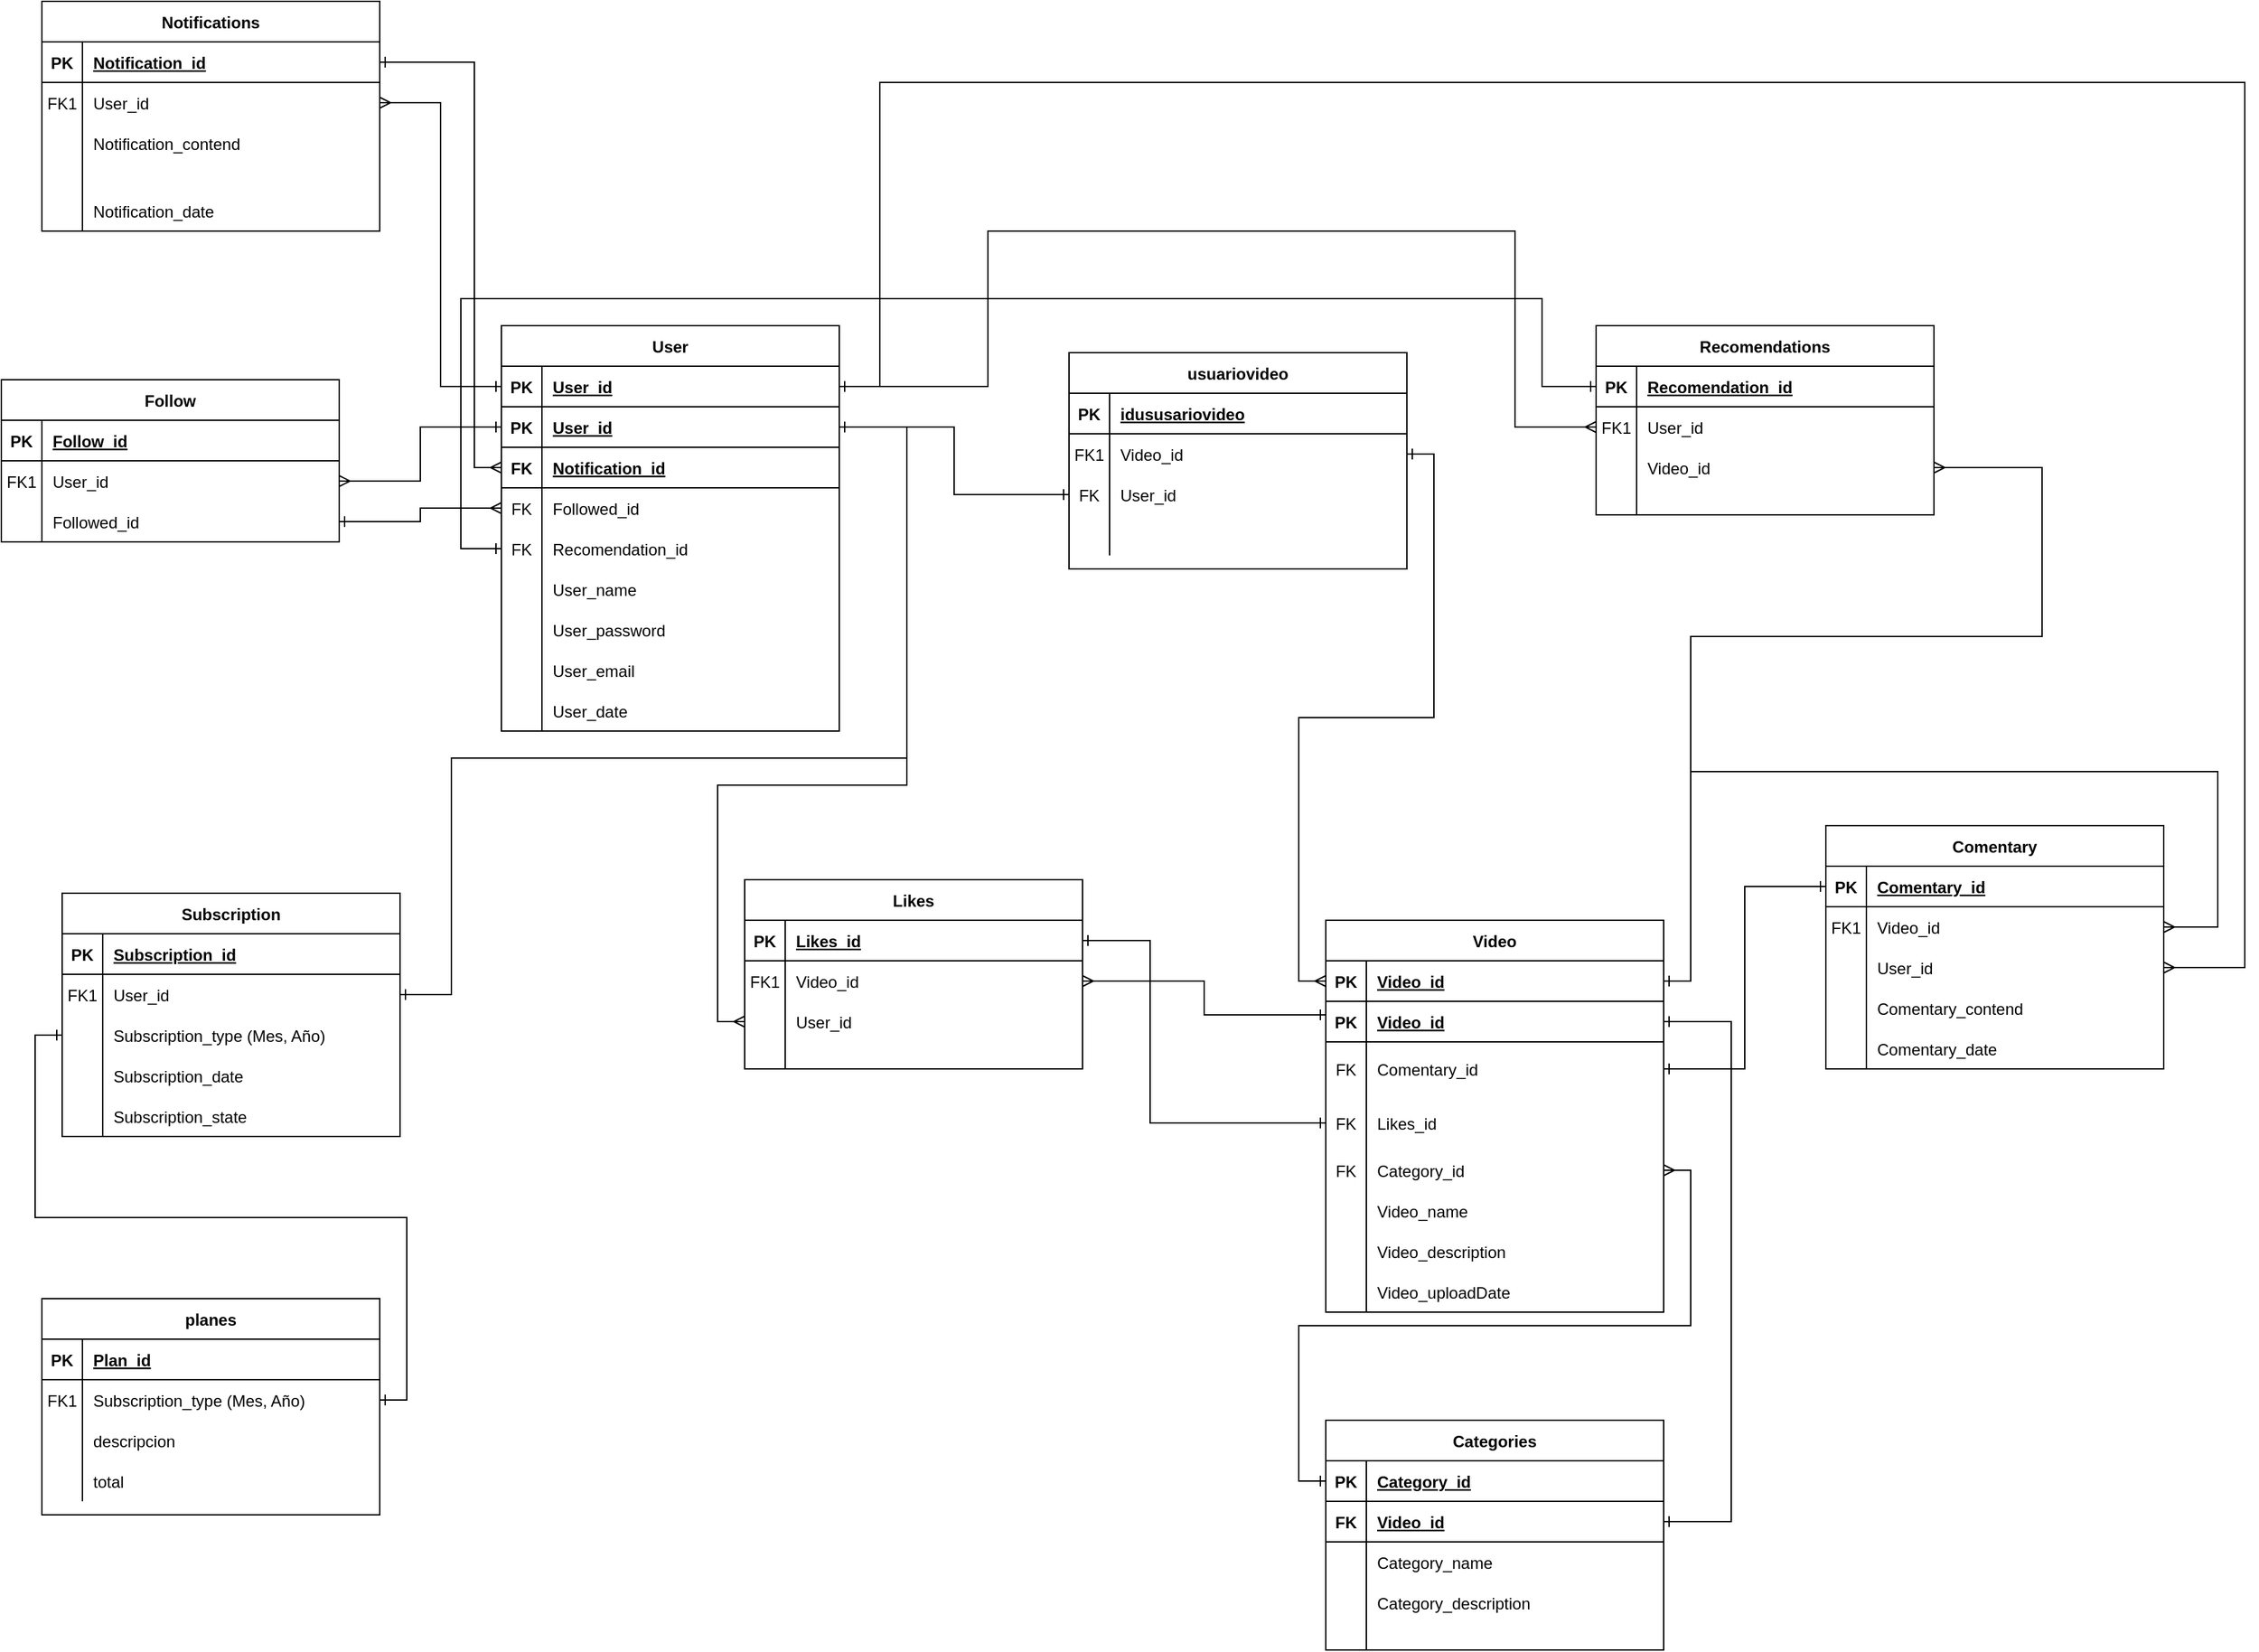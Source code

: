 <mxfile version="21.6.8" type="github">
  <diagram id="R2lEEEUBdFMjLlhIrx00" name="Page-1">
    <mxGraphModel dx="2102" dy="2602" grid="1" gridSize="10" guides="1" tooltips="1" connect="1" arrows="1" fold="1" page="1" pageScale="1" pageWidth="850" pageHeight="1100" math="0" shadow="0" extFonts="Permanent Marker^https://fonts.googleapis.com/css?family=Permanent+Marker">
      <root>
        <mxCell id="0" />
        <mxCell id="1" parent="0" />
        <mxCell id="C-vyLk0tnHw3VtMMgP7b-2" value="Video" style="shape=table;startSize=30;container=1;collapsible=1;childLayout=tableLayout;fixedRows=1;rowLines=0;fontStyle=1;align=center;resizeLast=1;" parent="1" vertex="1">
          <mxGeometry x="160" y="510" width="250" height="290" as="geometry" />
        </mxCell>
        <mxCell id="C-vyLk0tnHw3VtMMgP7b-3" value="" style="shape=partialRectangle;collapsible=0;dropTarget=0;pointerEvents=0;fillColor=none;points=[[0,0.5],[1,0.5]];portConstraint=eastwest;top=0;left=0;right=0;bottom=1;" parent="C-vyLk0tnHw3VtMMgP7b-2" vertex="1">
          <mxGeometry y="30" width="250" height="30" as="geometry" />
        </mxCell>
        <mxCell id="C-vyLk0tnHw3VtMMgP7b-4" value="PK" style="shape=partialRectangle;overflow=hidden;connectable=0;fillColor=none;top=0;left=0;bottom=0;right=0;fontStyle=1;" parent="C-vyLk0tnHw3VtMMgP7b-3" vertex="1">
          <mxGeometry width="30" height="30" as="geometry">
            <mxRectangle width="30" height="30" as="alternateBounds" />
          </mxGeometry>
        </mxCell>
        <mxCell id="C-vyLk0tnHw3VtMMgP7b-5" value="Video_id" style="shape=partialRectangle;overflow=hidden;connectable=0;fillColor=none;top=0;left=0;bottom=0;right=0;align=left;spacingLeft=6;fontStyle=5;" parent="C-vyLk0tnHw3VtMMgP7b-3" vertex="1">
          <mxGeometry x="30" width="220" height="30" as="geometry">
            <mxRectangle width="220" height="30" as="alternateBounds" />
          </mxGeometry>
        </mxCell>
        <mxCell id="M6fRsxKKPnVmpHo4VQW_-93" value="" style="shape=partialRectangle;collapsible=0;dropTarget=0;pointerEvents=0;fillColor=none;points=[[0,0.5],[1,0.5]];portConstraint=eastwest;top=0;left=0;right=0;bottom=1;" vertex="1" parent="C-vyLk0tnHw3VtMMgP7b-2">
          <mxGeometry y="60" width="250" height="30" as="geometry" />
        </mxCell>
        <mxCell id="M6fRsxKKPnVmpHo4VQW_-94" value="PK" style="shape=partialRectangle;overflow=hidden;connectable=0;fillColor=none;top=0;left=0;bottom=0;right=0;fontStyle=1;" vertex="1" parent="M6fRsxKKPnVmpHo4VQW_-93">
          <mxGeometry width="30" height="30" as="geometry">
            <mxRectangle width="30" height="30" as="alternateBounds" />
          </mxGeometry>
        </mxCell>
        <mxCell id="M6fRsxKKPnVmpHo4VQW_-95" value="Video_id" style="shape=partialRectangle;overflow=hidden;connectable=0;fillColor=none;top=0;left=0;bottom=0;right=0;align=left;spacingLeft=6;fontStyle=5;" vertex="1" parent="M6fRsxKKPnVmpHo4VQW_-93">
          <mxGeometry x="30" width="220" height="30" as="geometry">
            <mxRectangle width="220" height="30" as="alternateBounds" />
          </mxGeometry>
        </mxCell>
        <mxCell id="M6fRsxKKPnVmpHo4VQW_-68" value="" style="shape=partialRectangle;collapsible=0;dropTarget=0;pointerEvents=0;fillColor=none;points=[[0,0.5],[1,0.5]];portConstraint=eastwest;top=0;left=0;right=0;bottom=0;" vertex="1" parent="C-vyLk0tnHw3VtMMgP7b-2">
          <mxGeometry y="90" width="250" height="40" as="geometry" />
        </mxCell>
        <mxCell id="M6fRsxKKPnVmpHo4VQW_-69" value="FK" style="shape=partialRectangle;overflow=hidden;connectable=0;fillColor=none;top=0;left=0;bottom=0;right=0;" vertex="1" parent="M6fRsxKKPnVmpHo4VQW_-68">
          <mxGeometry width="30" height="40" as="geometry">
            <mxRectangle width="30" height="40" as="alternateBounds" />
          </mxGeometry>
        </mxCell>
        <mxCell id="M6fRsxKKPnVmpHo4VQW_-70" value="Comentary_id" style="shape=partialRectangle;overflow=hidden;connectable=0;fillColor=none;top=0;left=0;bottom=0;right=0;align=left;spacingLeft=6;" vertex="1" parent="M6fRsxKKPnVmpHo4VQW_-68">
          <mxGeometry x="30" width="220" height="40" as="geometry">
            <mxRectangle width="220" height="40" as="alternateBounds" />
          </mxGeometry>
        </mxCell>
        <mxCell id="7_jodtdqvR-Zjf49b710-44" value="" style="shape=partialRectangle;collapsible=0;dropTarget=0;pointerEvents=0;fillColor=none;points=[[0,0.5],[1,0.5]];portConstraint=eastwest;top=0;left=0;right=0;bottom=0;" parent="C-vyLk0tnHw3VtMMgP7b-2" vertex="1">
          <mxGeometry y="130" width="250" height="40" as="geometry" />
        </mxCell>
        <mxCell id="7_jodtdqvR-Zjf49b710-45" value="FK" style="shape=partialRectangle;overflow=hidden;connectable=0;fillColor=none;top=0;left=0;bottom=0;right=0;" parent="7_jodtdqvR-Zjf49b710-44" vertex="1">
          <mxGeometry width="30" height="40" as="geometry">
            <mxRectangle width="30" height="40" as="alternateBounds" />
          </mxGeometry>
        </mxCell>
        <mxCell id="7_jodtdqvR-Zjf49b710-46" value="Likes_id" style="shape=partialRectangle;overflow=hidden;connectable=0;fillColor=none;top=0;left=0;bottom=0;right=0;align=left;spacingLeft=6;" parent="7_jodtdqvR-Zjf49b710-44" vertex="1">
          <mxGeometry x="30" width="220" height="40" as="geometry">
            <mxRectangle width="220" height="40" as="alternateBounds" />
          </mxGeometry>
        </mxCell>
        <mxCell id="7_jodtdqvR-Zjf49b710-41" value="" style="shape=partialRectangle;collapsible=0;dropTarget=0;pointerEvents=0;fillColor=none;points=[[0,0.5],[1,0.5]];portConstraint=eastwest;top=0;left=0;right=0;bottom=0;" parent="C-vyLk0tnHw3VtMMgP7b-2" vertex="1">
          <mxGeometry y="170" width="250" height="30" as="geometry" />
        </mxCell>
        <mxCell id="7_jodtdqvR-Zjf49b710-42" value="FK" style="shape=partialRectangle;overflow=hidden;connectable=0;fillColor=none;top=0;left=0;bottom=0;right=0;" parent="7_jodtdqvR-Zjf49b710-41" vertex="1">
          <mxGeometry width="30" height="30" as="geometry">
            <mxRectangle width="30" height="30" as="alternateBounds" />
          </mxGeometry>
        </mxCell>
        <mxCell id="7_jodtdqvR-Zjf49b710-43" value="Category_id" style="shape=partialRectangle;overflow=hidden;connectable=0;fillColor=none;top=0;left=0;bottom=0;right=0;align=left;spacingLeft=6;" parent="7_jodtdqvR-Zjf49b710-41" vertex="1">
          <mxGeometry x="30" width="220" height="30" as="geometry">
            <mxRectangle width="220" height="30" as="alternateBounds" />
          </mxGeometry>
        </mxCell>
        <mxCell id="C-vyLk0tnHw3VtMMgP7b-6" value="" style="shape=partialRectangle;collapsible=0;dropTarget=0;pointerEvents=0;fillColor=none;points=[[0,0.5],[1,0.5]];portConstraint=eastwest;top=0;left=0;right=0;bottom=0;" parent="C-vyLk0tnHw3VtMMgP7b-2" vertex="1">
          <mxGeometry y="200" width="250" height="30" as="geometry" />
        </mxCell>
        <mxCell id="C-vyLk0tnHw3VtMMgP7b-7" value="" style="shape=partialRectangle;overflow=hidden;connectable=0;fillColor=none;top=0;left=0;bottom=0;right=0;" parent="C-vyLk0tnHw3VtMMgP7b-6" vertex="1">
          <mxGeometry width="30" height="30" as="geometry">
            <mxRectangle width="30" height="30" as="alternateBounds" />
          </mxGeometry>
        </mxCell>
        <mxCell id="C-vyLk0tnHw3VtMMgP7b-8" value="Video_name" style="shape=partialRectangle;overflow=hidden;connectable=0;fillColor=none;top=0;left=0;bottom=0;right=0;align=left;spacingLeft=6;" parent="C-vyLk0tnHw3VtMMgP7b-6" vertex="1">
          <mxGeometry x="30" width="220" height="30" as="geometry">
            <mxRectangle width="220" height="30" as="alternateBounds" />
          </mxGeometry>
        </mxCell>
        <mxCell id="C-vyLk0tnHw3VtMMgP7b-9" value="" style="shape=partialRectangle;collapsible=0;dropTarget=0;pointerEvents=0;fillColor=none;points=[[0,0.5],[1,0.5]];portConstraint=eastwest;top=0;left=0;right=0;bottom=0;" parent="C-vyLk0tnHw3VtMMgP7b-2" vertex="1">
          <mxGeometry y="230" width="250" height="30" as="geometry" />
        </mxCell>
        <mxCell id="C-vyLk0tnHw3VtMMgP7b-10" value="" style="shape=partialRectangle;overflow=hidden;connectable=0;fillColor=none;top=0;left=0;bottom=0;right=0;" parent="C-vyLk0tnHw3VtMMgP7b-9" vertex="1">
          <mxGeometry width="30" height="30" as="geometry">
            <mxRectangle width="30" height="30" as="alternateBounds" />
          </mxGeometry>
        </mxCell>
        <mxCell id="C-vyLk0tnHw3VtMMgP7b-11" value="Video_description" style="shape=partialRectangle;overflow=hidden;connectable=0;fillColor=none;top=0;left=0;bottom=0;right=0;align=left;spacingLeft=6;" parent="C-vyLk0tnHw3VtMMgP7b-9" vertex="1">
          <mxGeometry x="30" width="220" height="30" as="geometry">
            <mxRectangle width="220" height="30" as="alternateBounds" />
          </mxGeometry>
        </mxCell>
        <mxCell id="7_jodtdqvR-Zjf49b710-38" value="" style="shape=partialRectangle;collapsible=0;dropTarget=0;pointerEvents=0;fillColor=none;points=[[0,0.5],[1,0.5]];portConstraint=eastwest;top=0;left=0;right=0;bottom=0;" parent="C-vyLk0tnHw3VtMMgP7b-2" vertex="1">
          <mxGeometry y="260" width="250" height="30" as="geometry" />
        </mxCell>
        <mxCell id="7_jodtdqvR-Zjf49b710-39" value="" style="shape=partialRectangle;overflow=hidden;connectable=0;fillColor=none;top=0;left=0;bottom=0;right=0;" parent="7_jodtdqvR-Zjf49b710-38" vertex="1">
          <mxGeometry width="30" height="30" as="geometry">
            <mxRectangle width="30" height="30" as="alternateBounds" />
          </mxGeometry>
        </mxCell>
        <mxCell id="7_jodtdqvR-Zjf49b710-40" value="Video_uploadDate" style="shape=partialRectangle;overflow=hidden;connectable=0;fillColor=none;top=0;left=0;bottom=0;right=0;align=left;spacingLeft=6;" parent="7_jodtdqvR-Zjf49b710-38" vertex="1">
          <mxGeometry x="30" width="220" height="30" as="geometry">
            <mxRectangle width="220" height="30" as="alternateBounds" />
          </mxGeometry>
        </mxCell>
        <mxCell id="C-vyLk0tnHw3VtMMgP7b-13" value="Follow" style="shape=table;startSize=30;container=1;collapsible=1;childLayout=tableLayout;fixedRows=1;rowLines=0;fontStyle=1;align=center;resizeLast=1;" parent="1" vertex="1">
          <mxGeometry x="-820" y="110" width="250" height="120" as="geometry" />
        </mxCell>
        <mxCell id="C-vyLk0tnHw3VtMMgP7b-14" value="" style="shape=partialRectangle;collapsible=0;dropTarget=0;pointerEvents=0;fillColor=none;points=[[0,0.5],[1,0.5]];portConstraint=eastwest;top=0;left=0;right=0;bottom=1;" parent="C-vyLk0tnHw3VtMMgP7b-13" vertex="1">
          <mxGeometry y="30" width="250" height="30" as="geometry" />
        </mxCell>
        <mxCell id="C-vyLk0tnHw3VtMMgP7b-15" value="PK" style="shape=partialRectangle;overflow=hidden;connectable=0;fillColor=none;top=0;left=0;bottom=0;right=0;fontStyle=1;" parent="C-vyLk0tnHw3VtMMgP7b-14" vertex="1">
          <mxGeometry width="30" height="30" as="geometry">
            <mxRectangle width="30" height="30" as="alternateBounds" />
          </mxGeometry>
        </mxCell>
        <mxCell id="C-vyLk0tnHw3VtMMgP7b-16" value="Follow_id" style="shape=partialRectangle;overflow=hidden;connectable=0;fillColor=none;top=0;left=0;bottom=0;right=0;align=left;spacingLeft=6;fontStyle=5;" parent="C-vyLk0tnHw3VtMMgP7b-14" vertex="1">
          <mxGeometry x="30" width="220" height="30" as="geometry">
            <mxRectangle width="220" height="30" as="alternateBounds" />
          </mxGeometry>
        </mxCell>
        <mxCell id="C-vyLk0tnHw3VtMMgP7b-17" value="" style="shape=partialRectangle;collapsible=0;dropTarget=0;pointerEvents=0;fillColor=none;points=[[0,0.5],[1,0.5]];portConstraint=eastwest;top=0;left=0;right=0;bottom=0;" parent="C-vyLk0tnHw3VtMMgP7b-13" vertex="1">
          <mxGeometry y="60" width="250" height="30" as="geometry" />
        </mxCell>
        <mxCell id="C-vyLk0tnHw3VtMMgP7b-18" value="FK1" style="shape=partialRectangle;overflow=hidden;connectable=0;fillColor=none;top=0;left=0;bottom=0;right=0;" parent="C-vyLk0tnHw3VtMMgP7b-17" vertex="1">
          <mxGeometry width="30" height="30" as="geometry">
            <mxRectangle width="30" height="30" as="alternateBounds" />
          </mxGeometry>
        </mxCell>
        <mxCell id="C-vyLk0tnHw3VtMMgP7b-19" value="User_id" style="shape=partialRectangle;overflow=hidden;connectable=0;fillColor=none;top=0;left=0;bottom=0;right=0;align=left;spacingLeft=6;" parent="C-vyLk0tnHw3VtMMgP7b-17" vertex="1">
          <mxGeometry x="30" width="220" height="30" as="geometry">
            <mxRectangle width="220" height="30" as="alternateBounds" />
          </mxGeometry>
        </mxCell>
        <mxCell id="C-vyLk0tnHw3VtMMgP7b-20" value="" style="shape=partialRectangle;collapsible=0;dropTarget=0;pointerEvents=0;fillColor=none;points=[[0,0.5],[1,0.5]];portConstraint=eastwest;top=0;left=0;right=0;bottom=0;" parent="C-vyLk0tnHw3VtMMgP7b-13" vertex="1">
          <mxGeometry y="90" width="250" height="30" as="geometry" />
        </mxCell>
        <mxCell id="C-vyLk0tnHw3VtMMgP7b-21" value="" style="shape=partialRectangle;overflow=hidden;connectable=0;fillColor=none;top=0;left=0;bottom=0;right=0;" parent="C-vyLk0tnHw3VtMMgP7b-20" vertex="1">
          <mxGeometry width="30" height="30" as="geometry">
            <mxRectangle width="30" height="30" as="alternateBounds" />
          </mxGeometry>
        </mxCell>
        <mxCell id="C-vyLk0tnHw3VtMMgP7b-22" value="Followed_id" style="shape=partialRectangle;overflow=hidden;connectable=0;fillColor=none;top=0;left=0;bottom=0;right=0;align=left;spacingLeft=6;" parent="C-vyLk0tnHw3VtMMgP7b-20" vertex="1">
          <mxGeometry x="30" width="220" height="30" as="geometry">
            <mxRectangle width="220" height="30" as="alternateBounds" />
          </mxGeometry>
        </mxCell>
        <mxCell id="C-vyLk0tnHw3VtMMgP7b-23" value="User" style="shape=table;startSize=30;container=1;collapsible=1;childLayout=tableLayout;fixedRows=1;rowLines=0;fontStyle=1;align=center;resizeLast=1;" parent="1" vertex="1">
          <mxGeometry x="-450" y="70" width="250" height="300" as="geometry" />
        </mxCell>
        <mxCell id="M6fRsxKKPnVmpHo4VQW_-20" value="" style="shape=partialRectangle;collapsible=0;dropTarget=0;pointerEvents=0;fillColor=none;points=[[0,0.5],[1,0.5]];portConstraint=eastwest;top=0;left=0;right=0;bottom=1;" vertex="1" parent="C-vyLk0tnHw3VtMMgP7b-23">
          <mxGeometry y="30" width="250" height="30" as="geometry" />
        </mxCell>
        <mxCell id="M6fRsxKKPnVmpHo4VQW_-21" value="PK" style="shape=partialRectangle;overflow=hidden;connectable=0;fillColor=none;top=0;left=0;bottom=0;right=0;fontStyle=1;" vertex="1" parent="M6fRsxKKPnVmpHo4VQW_-20">
          <mxGeometry width="30" height="30" as="geometry">
            <mxRectangle width="30" height="30" as="alternateBounds" />
          </mxGeometry>
        </mxCell>
        <mxCell id="M6fRsxKKPnVmpHo4VQW_-22" value="User_id" style="shape=partialRectangle;overflow=hidden;connectable=0;fillColor=none;top=0;left=0;bottom=0;right=0;align=left;spacingLeft=6;fontStyle=5;" vertex="1" parent="M6fRsxKKPnVmpHo4VQW_-20">
          <mxGeometry x="30" width="220" height="30" as="geometry">
            <mxRectangle width="220" height="30" as="alternateBounds" />
          </mxGeometry>
        </mxCell>
        <mxCell id="C-vyLk0tnHw3VtMMgP7b-24" value="" style="shape=partialRectangle;collapsible=0;dropTarget=0;pointerEvents=0;fillColor=none;points=[[0,0.5],[1,0.5]];portConstraint=eastwest;top=0;left=0;right=0;bottom=1;" parent="C-vyLk0tnHw3VtMMgP7b-23" vertex="1">
          <mxGeometry y="60" width="250" height="30" as="geometry" />
        </mxCell>
        <mxCell id="C-vyLk0tnHw3VtMMgP7b-25" value="PK" style="shape=partialRectangle;overflow=hidden;connectable=0;fillColor=none;top=0;left=0;bottom=0;right=0;fontStyle=1;" parent="C-vyLk0tnHw3VtMMgP7b-24" vertex="1">
          <mxGeometry width="30" height="30" as="geometry">
            <mxRectangle width="30" height="30" as="alternateBounds" />
          </mxGeometry>
        </mxCell>
        <mxCell id="C-vyLk0tnHw3VtMMgP7b-26" value="User_id" style="shape=partialRectangle;overflow=hidden;connectable=0;fillColor=none;top=0;left=0;bottom=0;right=0;align=left;spacingLeft=6;fontStyle=5;" parent="C-vyLk0tnHw3VtMMgP7b-24" vertex="1">
          <mxGeometry x="30" width="220" height="30" as="geometry">
            <mxRectangle width="220" height="30" as="alternateBounds" />
          </mxGeometry>
        </mxCell>
        <mxCell id="M6fRsxKKPnVmpHo4VQW_-104" value="" style="shape=partialRectangle;collapsible=0;dropTarget=0;pointerEvents=0;fillColor=none;points=[[0,0.5],[1,0.5]];portConstraint=eastwest;top=0;left=0;right=0;bottom=1;" vertex="1" parent="C-vyLk0tnHw3VtMMgP7b-23">
          <mxGeometry y="90" width="250" height="30" as="geometry" />
        </mxCell>
        <mxCell id="M6fRsxKKPnVmpHo4VQW_-105" value="FK" style="shape=partialRectangle;overflow=hidden;connectable=0;fillColor=none;top=0;left=0;bottom=0;right=0;fontStyle=1;" vertex="1" parent="M6fRsxKKPnVmpHo4VQW_-104">
          <mxGeometry width="30" height="30" as="geometry">
            <mxRectangle width="30" height="30" as="alternateBounds" />
          </mxGeometry>
        </mxCell>
        <mxCell id="M6fRsxKKPnVmpHo4VQW_-106" value="Notification_id" style="shape=partialRectangle;overflow=hidden;connectable=0;fillColor=none;top=0;left=0;bottom=0;right=0;align=left;spacingLeft=6;fontStyle=5;" vertex="1" parent="M6fRsxKKPnVmpHo4VQW_-104">
          <mxGeometry x="30" width="220" height="30" as="geometry">
            <mxRectangle width="220" height="30" as="alternateBounds" />
          </mxGeometry>
        </mxCell>
        <mxCell id="M6fRsxKKPnVmpHo4VQW_-63" value="" style="shape=partialRectangle;collapsible=0;dropTarget=0;pointerEvents=0;fillColor=none;points=[[0,0.5],[1,0.5]];portConstraint=eastwest;top=0;left=0;right=0;bottom=0;" vertex="1" parent="C-vyLk0tnHw3VtMMgP7b-23">
          <mxGeometry y="120" width="250" height="30" as="geometry" />
        </mxCell>
        <mxCell id="M6fRsxKKPnVmpHo4VQW_-64" value="FK" style="shape=partialRectangle;overflow=hidden;connectable=0;fillColor=none;top=0;left=0;bottom=0;right=0;" vertex="1" parent="M6fRsxKKPnVmpHo4VQW_-63">
          <mxGeometry width="30" height="30" as="geometry">
            <mxRectangle width="30" height="30" as="alternateBounds" />
          </mxGeometry>
        </mxCell>
        <mxCell id="M6fRsxKKPnVmpHo4VQW_-65" value="Followed_id" style="shape=partialRectangle;overflow=hidden;connectable=0;fillColor=none;top=0;left=0;bottom=0;right=0;align=left;spacingLeft=6;" vertex="1" parent="M6fRsxKKPnVmpHo4VQW_-63">
          <mxGeometry x="30" width="220" height="30" as="geometry">
            <mxRectangle width="220" height="30" as="alternateBounds" />
          </mxGeometry>
        </mxCell>
        <mxCell id="M6fRsxKKPnVmpHo4VQW_-116" value="" style="shape=partialRectangle;collapsible=0;dropTarget=0;pointerEvents=0;fillColor=none;points=[[0,0.5],[1,0.5]];portConstraint=eastwest;top=0;left=0;right=0;bottom=0;" vertex="1" parent="C-vyLk0tnHw3VtMMgP7b-23">
          <mxGeometry y="150" width="250" height="30" as="geometry" />
        </mxCell>
        <mxCell id="M6fRsxKKPnVmpHo4VQW_-117" value="FK" style="shape=partialRectangle;overflow=hidden;connectable=0;fillColor=none;top=0;left=0;bottom=0;right=0;" vertex="1" parent="M6fRsxKKPnVmpHo4VQW_-116">
          <mxGeometry width="30" height="30" as="geometry">
            <mxRectangle width="30" height="30" as="alternateBounds" />
          </mxGeometry>
        </mxCell>
        <mxCell id="M6fRsxKKPnVmpHo4VQW_-118" value="Recomendation_id" style="shape=partialRectangle;overflow=hidden;connectable=0;fillColor=none;top=0;left=0;bottom=0;right=0;align=left;spacingLeft=6;" vertex="1" parent="M6fRsxKKPnVmpHo4VQW_-116">
          <mxGeometry x="30" width="220" height="30" as="geometry">
            <mxRectangle width="220" height="30" as="alternateBounds" />
          </mxGeometry>
        </mxCell>
        <mxCell id="C-vyLk0tnHw3VtMMgP7b-27" value="" style="shape=partialRectangle;collapsible=0;dropTarget=0;pointerEvents=0;fillColor=none;points=[[0,0.5],[1,0.5]];portConstraint=eastwest;top=0;left=0;right=0;bottom=0;" parent="C-vyLk0tnHw3VtMMgP7b-23" vertex="1">
          <mxGeometry y="180" width="250" height="30" as="geometry" />
        </mxCell>
        <mxCell id="C-vyLk0tnHw3VtMMgP7b-28" value="" style="shape=partialRectangle;overflow=hidden;connectable=0;fillColor=none;top=0;left=0;bottom=0;right=0;" parent="C-vyLk0tnHw3VtMMgP7b-27" vertex="1">
          <mxGeometry width="30" height="30" as="geometry">
            <mxRectangle width="30" height="30" as="alternateBounds" />
          </mxGeometry>
        </mxCell>
        <mxCell id="C-vyLk0tnHw3VtMMgP7b-29" value="User_name" style="shape=partialRectangle;overflow=hidden;connectable=0;fillColor=none;top=0;left=0;bottom=0;right=0;align=left;spacingLeft=6;" parent="C-vyLk0tnHw3VtMMgP7b-27" vertex="1">
          <mxGeometry x="30" width="220" height="30" as="geometry">
            <mxRectangle width="220" height="30" as="alternateBounds" />
          </mxGeometry>
        </mxCell>
        <mxCell id="7_jodtdqvR-Zjf49b710-29" value="" style="shape=partialRectangle;collapsible=0;dropTarget=0;pointerEvents=0;fillColor=none;points=[[0,0.5],[1,0.5]];portConstraint=eastwest;top=0;left=0;right=0;bottom=0;" parent="C-vyLk0tnHw3VtMMgP7b-23" vertex="1">
          <mxGeometry y="210" width="250" height="30" as="geometry" />
        </mxCell>
        <mxCell id="7_jodtdqvR-Zjf49b710-30" value="" style="shape=partialRectangle;overflow=hidden;connectable=0;fillColor=none;top=0;left=0;bottom=0;right=0;" parent="7_jodtdqvR-Zjf49b710-29" vertex="1">
          <mxGeometry width="30" height="30" as="geometry">
            <mxRectangle width="30" height="30" as="alternateBounds" />
          </mxGeometry>
        </mxCell>
        <mxCell id="7_jodtdqvR-Zjf49b710-31" value="User_password" style="shape=partialRectangle;overflow=hidden;connectable=0;fillColor=none;top=0;left=0;bottom=0;right=0;align=left;spacingLeft=6;" parent="7_jodtdqvR-Zjf49b710-29" vertex="1">
          <mxGeometry x="30" width="220" height="30" as="geometry">
            <mxRectangle width="220" height="30" as="alternateBounds" />
          </mxGeometry>
        </mxCell>
        <mxCell id="7_jodtdqvR-Zjf49b710-32" value="" style="shape=partialRectangle;collapsible=0;dropTarget=0;pointerEvents=0;fillColor=none;points=[[0,0.5],[1,0.5]];portConstraint=eastwest;top=0;left=0;right=0;bottom=0;" parent="C-vyLk0tnHw3VtMMgP7b-23" vertex="1">
          <mxGeometry y="240" width="250" height="30" as="geometry" />
        </mxCell>
        <mxCell id="7_jodtdqvR-Zjf49b710-33" value="" style="shape=partialRectangle;overflow=hidden;connectable=0;fillColor=none;top=0;left=0;bottom=0;right=0;" parent="7_jodtdqvR-Zjf49b710-32" vertex="1">
          <mxGeometry width="30" height="30" as="geometry">
            <mxRectangle width="30" height="30" as="alternateBounds" />
          </mxGeometry>
        </mxCell>
        <mxCell id="7_jodtdqvR-Zjf49b710-34" value="User_email" style="shape=partialRectangle;overflow=hidden;connectable=0;fillColor=none;top=0;left=0;bottom=0;right=0;align=left;spacingLeft=6;" parent="7_jodtdqvR-Zjf49b710-32" vertex="1">
          <mxGeometry x="30" width="220" height="30" as="geometry">
            <mxRectangle width="220" height="30" as="alternateBounds" />
          </mxGeometry>
        </mxCell>
        <mxCell id="7_jodtdqvR-Zjf49b710-35" value="" style="shape=partialRectangle;collapsible=0;dropTarget=0;pointerEvents=0;fillColor=none;points=[[0,0.5],[1,0.5]];portConstraint=eastwest;top=0;left=0;right=0;bottom=0;" parent="C-vyLk0tnHw3VtMMgP7b-23" vertex="1">
          <mxGeometry y="270" width="250" height="30" as="geometry" />
        </mxCell>
        <mxCell id="7_jodtdqvR-Zjf49b710-36" value="" style="shape=partialRectangle;overflow=hidden;connectable=0;fillColor=none;top=0;left=0;bottom=0;right=0;" parent="7_jodtdqvR-Zjf49b710-35" vertex="1">
          <mxGeometry width="30" height="30" as="geometry">
            <mxRectangle width="30" height="30" as="alternateBounds" />
          </mxGeometry>
        </mxCell>
        <mxCell id="7_jodtdqvR-Zjf49b710-37" value="User_date" style="shape=partialRectangle;overflow=hidden;connectable=0;fillColor=none;top=0;left=0;bottom=0;right=0;align=left;spacingLeft=6;" parent="7_jodtdqvR-Zjf49b710-35" vertex="1">
          <mxGeometry x="30" width="220" height="30" as="geometry">
            <mxRectangle width="220" height="30" as="alternateBounds" />
          </mxGeometry>
        </mxCell>
        <mxCell id="7_jodtdqvR-Zjf49b710-50" value="Comentary" style="shape=table;startSize=30;container=1;collapsible=1;childLayout=tableLayout;fixedRows=1;rowLines=0;fontStyle=1;align=center;resizeLast=1;" parent="1" vertex="1">
          <mxGeometry x="530" y="440" width="250" height="180" as="geometry" />
        </mxCell>
        <mxCell id="7_jodtdqvR-Zjf49b710-51" value="" style="shape=partialRectangle;collapsible=0;dropTarget=0;pointerEvents=0;fillColor=none;points=[[0,0.5],[1,0.5]];portConstraint=eastwest;top=0;left=0;right=0;bottom=1;" parent="7_jodtdqvR-Zjf49b710-50" vertex="1">
          <mxGeometry y="30" width="250" height="30" as="geometry" />
        </mxCell>
        <mxCell id="7_jodtdqvR-Zjf49b710-52" value="PK" style="shape=partialRectangle;overflow=hidden;connectable=0;fillColor=none;top=0;left=0;bottom=0;right=0;fontStyle=1;" parent="7_jodtdqvR-Zjf49b710-51" vertex="1">
          <mxGeometry width="30" height="30" as="geometry">
            <mxRectangle width="30" height="30" as="alternateBounds" />
          </mxGeometry>
        </mxCell>
        <mxCell id="7_jodtdqvR-Zjf49b710-53" value="Comentary_id" style="shape=partialRectangle;overflow=hidden;connectable=0;fillColor=none;top=0;left=0;bottom=0;right=0;align=left;spacingLeft=6;fontStyle=5;" parent="7_jodtdqvR-Zjf49b710-51" vertex="1">
          <mxGeometry x="30" width="220" height="30" as="geometry">
            <mxRectangle width="220" height="30" as="alternateBounds" />
          </mxGeometry>
        </mxCell>
        <mxCell id="7_jodtdqvR-Zjf49b710-54" value="" style="shape=partialRectangle;collapsible=0;dropTarget=0;pointerEvents=0;fillColor=none;points=[[0,0.5],[1,0.5]];portConstraint=eastwest;top=0;left=0;right=0;bottom=0;" parent="7_jodtdqvR-Zjf49b710-50" vertex="1">
          <mxGeometry y="60" width="250" height="30" as="geometry" />
        </mxCell>
        <mxCell id="7_jodtdqvR-Zjf49b710-55" value="FK1" style="shape=partialRectangle;overflow=hidden;connectable=0;fillColor=none;top=0;left=0;bottom=0;right=0;" parent="7_jodtdqvR-Zjf49b710-54" vertex="1">
          <mxGeometry width="30" height="30" as="geometry">
            <mxRectangle width="30" height="30" as="alternateBounds" />
          </mxGeometry>
        </mxCell>
        <mxCell id="7_jodtdqvR-Zjf49b710-56" value="Video_id" style="shape=partialRectangle;overflow=hidden;connectable=0;fillColor=none;top=0;left=0;bottom=0;right=0;align=left;spacingLeft=6;" parent="7_jodtdqvR-Zjf49b710-54" vertex="1">
          <mxGeometry x="30" width="220" height="30" as="geometry">
            <mxRectangle width="220" height="30" as="alternateBounds" />
          </mxGeometry>
        </mxCell>
        <mxCell id="7_jodtdqvR-Zjf49b710-57" value="" style="shape=partialRectangle;collapsible=0;dropTarget=0;pointerEvents=0;fillColor=none;points=[[0,0.5],[1,0.5]];portConstraint=eastwest;top=0;left=0;right=0;bottom=0;" parent="7_jodtdqvR-Zjf49b710-50" vertex="1">
          <mxGeometry y="90" width="250" height="30" as="geometry" />
        </mxCell>
        <mxCell id="7_jodtdqvR-Zjf49b710-58" value="" style="shape=partialRectangle;overflow=hidden;connectable=0;fillColor=none;top=0;left=0;bottom=0;right=0;" parent="7_jodtdqvR-Zjf49b710-57" vertex="1">
          <mxGeometry width="30" height="30" as="geometry">
            <mxRectangle width="30" height="30" as="alternateBounds" />
          </mxGeometry>
        </mxCell>
        <mxCell id="7_jodtdqvR-Zjf49b710-59" value="User_id" style="shape=partialRectangle;overflow=hidden;connectable=0;fillColor=none;top=0;left=0;bottom=0;right=0;align=left;spacingLeft=6;" parent="7_jodtdqvR-Zjf49b710-57" vertex="1">
          <mxGeometry x="30" width="220" height="30" as="geometry">
            <mxRectangle width="220" height="30" as="alternateBounds" />
          </mxGeometry>
        </mxCell>
        <mxCell id="7_jodtdqvR-Zjf49b710-60" value="" style="shape=partialRectangle;collapsible=0;dropTarget=0;pointerEvents=0;fillColor=none;points=[[0,0.5],[1,0.5]];portConstraint=eastwest;top=0;left=0;right=0;bottom=0;" parent="7_jodtdqvR-Zjf49b710-50" vertex="1">
          <mxGeometry y="120" width="250" height="30" as="geometry" />
        </mxCell>
        <mxCell id="7_jodtdqvR-Zjf49b710-61" value="" style="shape=partialRectangle;overflow=hidden;connectable=0;fillColor=none;top=0;left=0;bottom=0;right=0;" parent="7_jodtdqvR-Zjf49b710-60" vertex="1">
          <mxGeometry width="30" height="30" as="geometry">
            <mxRectangle width="30" height="30" as="alternateBounds" />
          </mxGeometry>
        </mxCell>
        <mxCell id="7_jodtdqvR-Zjf49b710-62" value="Comentary_contend" style="shape=partialRectangle;overflow=hidden;connectable=0;fillColor=none;top=0;left=0;bottom=0;right=0;align=left;spacingLeft=6;" parent="7_jodtdqvR-Zjf49b710-60" vertex="1">
          <mxGeometry x="30" width="220" height="30" as="geometry">
            <mxRectangle width="220" height="30" as="alternateBounds" />
          </mxGeometry>
        </mxCell>
        <mxCell id="7_jodtdqvR-Zjf49b710-63" value="" style="shape=partialRectangle;collapsible=0;dropTarget=0;pointerEvents=0;fillColor=none;points=[[0,0.5],[1,0.5]];portConstraint=eastwest;top=0;left=0;right=0;bottom=0;" parent="7_jodtdqvR-Zjf49b710-50" vertex="1">
          <mxGeometry y="150" width="250" height="30" as="geometry" />
        </mxCell>
        <mxCell id="7_jodtdqvR-Zjf49b710-64" value="" style="shape=partialRectangle;overflow=hidden;connectable=0;fillColor=none;top=0;left=0;bottom=0;right=0;" parent="7_jodtdqvR-Zjf49b710-63" vertex="1">
          <mxGeometry width="30" height="30" as="geometry">
            <mxRectangle width="30" height="30" as="alternateBounds" />
          </mxGeometry>
        </mxCell>
        <mxCell id="7_jodtdqvR-Zjf49b710-65" value="Comentary_date" style="shape=partialRectangle;overflow=hidden;connectable=0;fillColor=none;top=0;left=0;bottom=0;right=0;align=left;spacingLeft=6;" parent="7_jodtdqvR-Zjf49b710-63" vertex="1">
          <mxGeometry x="30" width="220" height="30" as="geometry">
            <mxRectangle width="220" height="30" as="alternateBounds" />
          </mxGeometry>
        </mxCell>
        <mxCell id="7_jodtdqvR-Zjf49b710-66" value="Subscription" style="shape=table;startSize=30;container=1;collapsible=1;childLayout=tableLayout;fixedRows=1;rowLines=0;fontStyle=1;align=center;resizeLast=1;" parent="1" vertex="1">
          <mxGeometry x="-775" y="490" width="250" height="180" as="geometry" />
        </mxCell>
        <mxCell id="7_jodtdqvR-Zjf49b710-67" value="" style="shape=partialRectangle;collapsible=0;dropTarget=0;pointerEvents=0;fillColor=none;points=[[0,0.5],[1,0.5]];portConstraint=eastwest;top=0;left=0;right=0;bottom=1;" parent="7_jodtdqvR-Zjf49b710-66" vertex="1">
          <mxGeometry y="30" width="250" height="30" as="geometry" />
        </mxCell>
        <mxCell id="7_jodtdqvR-Zjf49b710-68" value="PK" style="shape=partialRectangle;overflow=hidden;connectable=0;fillColor=none;top=0;left=0;bottom=0;right=0;fontStyle=1;" parent="7_jodtdqvR-Zjf49b710-67" vertex="1">
          <mxGeometry width="30" height="30" as="geometry">
            <mxRectangle width="30" height="30" as="alternateBounds" />
          </mxGeometry>
        </mxCell>
        <mxCell id="7_jodtdqvR-Zjf49b710-69" value="Subscription_id" style="shape=partialRectangle;overflow=hidden;connectable=0;fillColor=none;top=0;left=0;bottom=0;right=0;align=left;spacingLeft=6;fontStyle=5;" parent="7_jodtdqvR-Zjf49b710-67" vertex="1">
          <mxGeometry x="30" width="220" height="30" as="geometry">
            <mxRectangle width="220" height="30" as="alternateBounds" />
          </mxGeometry>
        </mxCell>
        <mxCell id="7_jodtdqvR-Zjf49b710-70" value="" style="shape=partialRectangle;collapsible=0;dropTarget=0;pointerEvents=0;fillColor=none;points=[[0,0.5],[1,0.5]];portConstraint=eastwest;top=0;left=0;right=0;bottom=0;" parent="7_jodtdqvR-Zjf49b710-66" vertex="1">
          <mxGeometry y="60" width="250" height="30" as="geometry" />
        </mxCell>
        <mxCell id="7_jodtdqvR-Zjf49b710-71" value="FK1" style="shape=partialRectangle;overflow=hidden;connectable=0;fillColor=none;top=0;left=0;bottom=0;right=0;" parent="7_jodtdqvR-Zjf49b710-70" vertex="1">
          <mxGeometry width="30" height="30" as="geometry">
            <mxRectangle width="30" height="30" as="alternateBounds" />
          </mxGeometry>
        </mxCell>
        <mxCell id="7_jodtdqvR-Zjf49b710-72" value="User_id" style="shape=partialRectangle;overflow=hidden;connectable=0;fillColor=none;top=0;left=0;bottom=0;right=0;align=left;spacingLeft=6;" parent="7_jodtdqvR-Zjf49b710-70" vertex="1">
          <mxGeometry x="30" width="220" height="30" as="geometry">
            <mxRectangle width="220" height="30" as="alternateBounds" />
          </mxGeometry>
        </mxCell>
        <mxCell id="7_jodtdqvR-Zjf49b710-73" value="" style="shape=partialRectangle;collapsible=0;dropTarget=0;pointerEvents=0;fillColor=none;points=[[0,0.5],[1,0.5]];portConstraint=eastwest;top=0;left=0;right=0;bottom=0;" parent="7_jodtdqvR-Zjf49b710-66" vertex="1">
          <mxGeometry y="90" width="250" height="30" as="geometry" />
        </mxCell>
        <mxCell id="7_jodtdqvR-Zjf49b710-74" value="" style="shape=partialRectangle;overflow=hidden;connectable=0;fillColor=none;top=0;left=0;bottom=0;right=0;" parent="7_jodtdqvR-Zjf49b710-73" vertex="1">
          <mxGeometry width="30" height="30" as="geometry">
            <mxRectangle width="30" height="30" as="alternateBounds" />
          </mxGeometry>
        </mxCell>
        <mxCell id="7_jodtdqvR-Zjf49b710-75" value="Subscription_type (Mes, Año)" style="shape=partialRectangle;overflow=hidden;connectable=0;fillColor=none;top=0;left=0;bottom=0;right=0;align=left;spacingLeft=6;" parent="7_jodtdqvR-Zjf49b710-73" vertex="1">
          <mxGeometry x="30" width="220" height="30" as="geometry">
            <mxRectangle width="220" height="30" as="alternateBounds" />
          </mxGeometry>
        </mxCell>
        <mxCell id="7_jodtdqvR-Zjf49b710-76" value="" style="shape=partialRectangle;collapsible=0;dropTarget=0;pointerEvents=0;fillColor=none;points=[[0,0.5],[1,0.5]];portConstraint=eastwest;top=0;left=0;right=0;bottom=0;" parent="7_jodtdqvR-Zjf49b710-66" vertex="1">
          <mxGeometry y="120" width="250" height="30" as="geometry" />
        </mxCell>
        <mxCell id="7_jodtdqvR-Zjf49b710-77" value="" style="shape=partialRectangle;overflow=hidden;connectable=0;fillColor=none;top=0;left=0;bottom=0;right=0;" parent="7_jodtdqvR-Zjf49b710-76" vertex="1">
          <mxGeometry width="30" height="30" as="geometry">
            <mxRectangle width="30" height="30" as="alternateBounds" />
          </mxGeometry>
        </mxCell>
        <mxCell id="7_jodtdqvR-Zjf49b710-78" value="Subscription_date" style="shape=partialRectangle;overflow=hidden;connectable=0;fillColor=none;top=0;left=0;bottom=0;right=0;align=left;spacingLeft=6;" parent="7_jodtdqvR-Zjf49b710-76" vertex="1">
          <mxGeometry x="30" width="220" height="30" as="geometry">
            <mxRectangle width="220" height="30" as="alternateBounds" />
          </mxGeometry>
        </mxCell>
        <mxCell id="7_jodtdqvR-Zjf49b710-79" value="" style="shape=partialRectangle;collapsible=0;dropTarget=0;pointerEvents=0;fillColor=none;points=[[0,0.5],[1,0.5]];portConstraint=eastwest;top=0;left=0;right=0;bottom=0;" parent="7_jodtdqvR-Zjf49b710-66" vertex="1">
          <mxGeometry y="150" width="250" height="30" as="geometry" />
        </mxCell>
        <mxCell id="7_jodtdqvR-Zjf49b710-80" value="" style="shape=partialRectangle;overflow=hidden;connectable=0;fillColor=none;top=0;left=0;bottom=0;right=0;" parent="7_jodtdqvR-Zjf49b710-79" vertex="1">
          <mxGeometry width="30" height="30" as="geometry">
            <mxRectangle width="30" height="30" as="alternateBounds" />
          </mxGeometry>
        </mxCell>
        <mxCell id="7_jodtdqvR-Zjf49b710-81" value="Subscription_state" style="shape=partialRectangle;overflow=hidden;connectable=0;fillColor=none;top=0;left=0;bottom=0;right=0;align=left;spacingLeft=6;" parent="7_jodtdqvR-Zjf49b710-79" vertex="1">
          <mxGeometry x="30" width="220" height="30" as="geometry">
            <mxRectangle width="220" height="30" as="alternateBounds" />
          </mxGeometry>
        </mxCell>
        <mxCell id="7_jodtdqvR-Zjf49b710-82" value="Likes" style="shape=table;startSize=30;container=1;collapsible=1;childLayout=tableLayout;fixedRows=1;rowLines=0;fontStyle=1;align=center;resizeLast=1;" parent="1" vertex="1">
          <mxGeometry x="-270" y="480" width="250" height="140" as="geometry" />
        </mxCell>
        <mxCell id="7_jodtdqvR-Zjf49b710-83" value="" style="shape=partialRectangle;collapsible=0;dropTarget=0;pointerEvents=0;fillColor=none;points=[[0,0.5],[1,0.5]];portConstraint=eastwest;top=0;left=0;right=0;bottom=1;" parent="7_jodtdqvR-Zjf49b710-82" vertex="1">
          <mxGeometry y="30" width="250" height="30" as="geometry" />
        </mxCell>
        <mxCell id="7_jodtdqvR-Zjf49b710-84" value="PK" style="shape=partialRectangle;overflow=hidden;connectable=0;fillColor=none;top=0;left=0;bottom=0;right=0;fontStyle=1;" parent="7_jodtdqvR-Zjf49b710-83" vertex="1">
          <mxGeometry width="30" height="30" as="geometry">
            <mxRectangle width="30" height="30" as="alternateBounds" />
          </mxGeometry>
        </mxCell>
        <mxCell id="7_jodtdqvR-Zjf49b710-85" value="Likes_id" style="shape=partialRectangle;overflow=hidden;connectable=0;fillColor=none;top=0;left=0;bottom=0;right=0;align=left;spacingLeft=6;fontStyle=5;" parent="7_jodtdqvR-Zjf49b710-83" vertex="1">
          <mxGeometry x="30" width="220" height="30" as="geometry">
            <mxRectangle width="220" height="30" as="alternateBounds" />
          </mxGeometry>
        </mxCell>
        <mxCell id="7_jodtdqvR-Zjf49b710-86" value="" style="shape=partialRectangle;collapsible=0;dropTarget=0;pointerEvents=0;fillColor=none;points=[[0,0.5],[1,0.5]];portConstraint=eastwest;top=0;left=0;right=0;bottom=0;" parent="7_jodtdqvR-Zjf49b710-82" vertex="1">
          <mxGeometry y="60" width="250" height="30" as="geometry" />
        </mxCell>
        <mxCell id="7_jodtdqvR-Zjf49b710-87" value="FK1" style="shape=partialRectangle;overflow=hidden;connectable=0;fillColor=none;top=0;left=0;bottom=0;right=0;" parent="7_jodtdqvR-Zjf49b710-86" vertex="1">
          <mxGeometry width="30" height="30" as="geometry">
            <mxRectangle width="30" height="30" as="alternateBounds" />
          </mxGeometry>
        </mxCell>
        <mxCell id="7_jodtdqvR-Zjf49b710-88" value="Video_id" style="shape=partialRectangle;overflow=hidden;connectable=0;fillColor=none;top=0;left=0;bottom=0;right=0;align=left;spacingLeft=6;" parent="7_jodtdqvR-Zjf49b710-86" vertex="1">
          <mxGeometry x="30" width="220" height="30" as="geometry">
            <mxRectangle width="220" height="30" as="alternateBounds" />
          </mxGeometry>
        </mxCell>
        <mxCell id="7_jodtdqvR-Zjf49b710-89" value="" style="shape=partialRectangle;collapsible=0;dropTarget=0;pointerEvents=0;fillColor=none;points=[[0,0.5],[1,0.5]];portConstraint=eastwest;top=0;left=0;right=0;bottom=0;" parent="7_jodtdqvR-Zjf49b710-82" vertex="1">
          <mxGeometry y="90" width="250" height="30" as="geometry" />
        </mxCell>
        <mxCell id="7_jodtdqvR-Zjf49b710-90" value="" style="shape=partialRectangle;overflow=hidden;connectable=0;fillColor=none;top=0;left=0;bottom=0;right=0;" parent="7_jodtdqvR-Zjf49b710-89" vertex="1">
          <mxGeometry width="30" height="30" as="geometry">
            <mxRectangle width="30" height="30" as="alternateBounds" />
          </mxGeometry>
        </mxCell>
        <mxCell id="7_jodtdqvR-Zjf49b710-91" value="User_id" style="shape=partialRectangle;overflow=hidden;connectable=0;fillColor=none;top=0;left=0;bottom=0;right=0;align=left;spacingLeft=6;" parent="7_jodtdqvR-Zjf49b710-89" vertex="1">
          <mxGeometry x="30" width="220" height="30" as="geometry">
            <mxRectangle width="220" height="30" as="alternateBounds" />
          </mxGeometry>
        </mxCell>
        <mxCell id="7_jodtdqvR-Zjf49b710-95" value="" style="shape=partialRectangle;collapsible=0;dropTarget=0;pointerEvents=0;fillColor=none;points=[[0,0.5],[1,0.5]];portConstraint=eastwest;top=0;left=0;right=0;bottom=0;" parent="7_jodtdqvR-Zjf49b710-82" vertex="1">
          <mxGeometry y="120" width="250" height="20" as="geometry" />
        </mxCell>
        <mxCell id="7_jodtdqvR-Zjf49b710-96" value="" style="shape=partialRectangle;overflow=hidden;connectable=0;fillColor=none;top=0;left=0;bottom=0;right=0;" parent="7_jodtdqvR-Zjf49b710-95" vertex="1">
          <mxGeometry width="30" height="20" as="geometry">
            <mxRectangle width="30" height="20" as="alternateBounds" />
          </mxGeometry>
        </mxCell>
        <mxCell id="7_jodtdqvR-Zjf49b710-97" value="" style="shape=partialRectangle;overflow=hidden;connectable=0;fillColor=none;top=0;left=0;bottom=0;right=0;align=left;spacingLeft=6;" parent="7_jodtdqvR-Zjf49b710-95" vertex="1">
          <mxGeometry x="30" width="220" height="20" as="geometry">
            <mxRectangle width="220" height="20" as="alternateBounds" />
          </mxGeometry>
        </mxCell>
        <mxCell id="7_jodtdqvR-Zjf49b710-98" value="Categories" style="shape=table;startSize=30;container=1;collapsible=1;childLayout=tableLayout;fixedRows=1;rowLines=0;fontStyle=1;align=center;resizeLast=1;" parent="1" vertex="1">
          <mxGeometry x="160" y="880" width="250" height="170" as="geometry" />
        </mxCell>
        <mxCell id="7_jodtdqvR-Zjf49b710-99" value="" style="shape=partialRectangle;collapsible=0;dropTarget=0;pointerEvents=0;fillColor=none;points=[[0,0.5],[1,0.5]];portConstraint=eastwest;top=0;left=0;right=0;bottom=1;" parent="7_jodtdqvR-Zjf49b710-98" vertex="1">
          <mxGeometry y="30" width="250" height="30" as="geometry" />
        </mxCell>
        <mxCell id="7_jodtdqvR-Zjf49b710-100" value="PK" style="shape=partialRectangle;overflow=hidden;connectable=0;fillColor=none;top=0;left=0;bottom=0;right=0;fontStyle=1;" parent="7_jodtdqvR-Zjf49b710-99" vertex="1">
          <mxGeometry width="30" height="30" as="geometry">
            <mxRectangle width="30" height="30" as="alternateBounds" />
          </mxGeometry>
        </mxCell>
        <mxCell id="7_jodtdqvR-Zjf49b710-101" value="Category_id" style="shape=partialRectangle;overflow=hidden;connectable=0;fillColor=none;top=0;left=0;bottom=0;right=0;align=left;spacingLeft=6;fontStyle=5;" parent="7_jodtdqvR-Zjf49b710-99" vertex="1">
          <mxGeometry x="30" width="220" height="30" as="geometry">
            <mxRectangle width="220" height="30" as="alternateBounds" />
          </mxGeometry>
        </mxCell>
        <mxCell id="M6fRsxKKPnVmpHo4VQW_-98" value="" style="shape=partialRectangle;collapsible=0;dropTarget=0;pointerEvents=0;fillColor=none;points=[[0,0.5],[1,0.5]];portConstraint=eastwest;top=0;left=0;right=0;bottom=1;" vertex="1" parent="7_jodtdqvR-Zjf49b710-98">
          <mxGeometry y="60" width="250" height="30" as="geometry" />
        </mxCell>
        <mxCell id="M6fRsxKKPnVmpHo4VQW_-99" value="FK" style="shape=partialRectangle;overflow=hidden;connectable=0;fillColor=none;top=0;left=0;bottom=0;right=0;fontStyle=1;" vertex="1" parent="M6fRsxKKPnVmpHo4VQW_-98">
          <mxGeometry width="30" height="30" as="geometry">
            <mxRectangle width="30" height="30" as="alternateBounds" />
          </mxGeometry>
        </mxCell>
        <mxCell id="M6fRsxKKPnVmpHo4VQW_-100" value="Video_id" style="shape=partialRectangle;overflow=hidden;connectable=0;fillColor=none;top=0;left=0;bottom=0;right=0;align=left;spacingLeft=6;fontStyle=5;" vertex="1" parent="M6fRsxKKPnVmpHo4VQW_-98">
          <mxGeometry x="30" width="220" height="30" as="geometry">
            <mxRectangle width="220" height="30" as="alternateBounds" />
          </mxGeometry>
        </mxCell>
        <mxCell id="7_jodtdqvR-Zjf49b710-102" value="" style="shape=partialRectangle;collapsible=0;dropTarget=0;pointerEvents=0;fillColor=none;points=[[0,0.5],[1,0.5]];portConstraint=eastwest;top=0;left=0;right=0;bottom=0;" parent="7_jodtdqvR-Zjf49b710-98" vertex="1">
          <mxGeometry y="90" width="250" height="30" as="geometry" />
        </mxCell>
        <mxCell id="7_jodtdqvR-Zjf49b710-103" value="" style="shape=partialRectangle;overflow=hidden;connectable=0;fillColor=none;top=0;left=0;bottom=0;right=0;" parent="7_jodtdqvR-Zjf49b710-102" vertex="1">
          <mxGeometry width="30" height="30" as="geometry">
            <mxRectangle width="30" height="30" as="alternateBounds" />
          </mxGeometry>
        </mxCell>
        <mxCell id="7_jodtdqvR-Zjf49b710-104" value="Category_name" style="shape=partialRectangle;overflow=hidden;connectable=0;fillColor=none;top=0;left=0;bottom=0;right=0;align=left;spacingLeft=6;" parent="7_jodtdqvR-Zjf49b710-102" vertex="1">
          <mxGeometry x="30" width="220" height="30" as="geometry">
            <mxRectangle width="220" height="30" as="alternateBounds" />
          </mxGeometry>
        </mxCell>
        <mxCell id="7_jodtdqvR-Zjf49b710-105" value="" style="shape=partialRectangle;collapsible=0;dropTarget=0;pointerEvents=0;fillColor=none;points=[[0,0.5],[1,0.5]];portConstraint=eastwest;top=0;left=0;right=0;bottom=0;" parent="7_jodtdqvR-Zjf49b710-98" vertex="1">
          <mxGeometry y="120" width="250" height="30" as="geometry" />
        </mxCell>
        <mxCell id="7_jodtdqvR-Zjf49b710-106" value="" style="shape=partialRectangle;overflow=hidden;connectable=0;fillColor=none;top=0;left=0;bottom=0;right=0;" parent="7_jodtdqvR-Zjf49b710-105" vertex="1">
          <mxGeometry width="30" height="30" as="geometry">
            <mxRectangle width="30" height="30" as="alternateBounds" />
          </mxGeometry>
        </mxCell>
        <mxCell id="7_jodtdqvR-Zjf49b710-107" value="Category_description" style="shape=partialRectangle;overflow=hidden;connectable=0;fillColor=none;top=0;left=0;bottom=0;right=0;align=left;spacingLeft=6;" parent="7_jodtdqvR-Zjf49b710-105" vertex="1">
          <mxGeometry x="30" width="220" height="30" as="geometry">
            <mxRectangle width="220" height="30" as="alternateBounds" />
          </mxGeometry>
        </mxCell>
        <mxCell id="7_jodtdqvR-Zjf49b710-108" value="" style="shape=partialRectangle;collapsible=0;dropTarget=0;pointerEvents=0;fillColor=none;points=[[0,0.5],[1,0.5]];portConstraint=eastwest;top=0;left=0;right=0;bottom=0;" parent="7_jodtdqvR-Zjf49b710-98" vertex="1">
          <mxGeometry y="150" width="250" height="20" as="geometry" />
        </mxCell>
        <mxCell id="7_jodtdqvR-Zjf49b710-109" value="" style="shape=partialRectangle;overflow=hidden;connectable=0;fillColor=none;top=0;left=0;bottom=0;right=0;" parent="7_jodtdqvR-Zjf49b710-108" vertex="1">
          <mxGeometry width="30" height="20" as="geometry">
            <mxRectangle width="30" height="20" as="alternateBounds" />
          </mxGeometry>
        </mxCell>
        <mxCell id="7_jodtdqvR-Zjf49b710-110" value="" style="shape=partialRectangle;overflow=hidden;connectable=0;fillColor=none;top=0;left=0;bottom=0;right=0;align=left;spacingLeft=6;" parent="7_jodtdqvR-Zjf49b710-108" vertex="1">
          <mxGeometry x="30" width="220" height="20" as="geometry">
            <mxRectangle width="220" height="20" as="alternateBounds" />
          </mxGeometry>
        </mxCell>
        <mxCell id="7_jodtdqvR-Zjf49b710-111" value="Recomendations" style="shape=table;startSize=30;container=1;collapsible=1;childLayout=tableLayout;fixedRows=1;rowLines=0;fontStyle=1;align=center;resizeLast=1;" parent="1" vertex="1">
          <mxGeometry x="360" y="70" width="250" height="140" as="geometry" />
        </mxCell>
        <mxCell id="7_jodtdqvR-Zjf49b710-112" value="" style="shape=partialRectangle;collapsible=0;dropTarget=0;pointerEvents=0;fillColor=none;points=[[0,0.5],[1,0.5]];portConstraint=eastwest;top=0;left=0;right=0;bottom=1;" parent="7_jodtdqvR-Zjf49b710-111" vertex="1">
          <mxGeometry y="30" width="250" height="30" as="geometry" />
        </mxCell>
        <mxCell id="7_jodtdqvR-Zjf49b710-113" value="PK" style="shape=partialRectangle;overflow=hidden;connectable=0;fillColor=none;top=0;left=0;bottom=0;right=0;fontStyle=1;" parent="7_jodtdqvR-Zjf49b710-112" vertex="1">
          <mxGeometry width="30" height="30" as="geometry">
            <mxRectangle width="30" height="30" as="alternateBounds" />
          </mxGeometry>
        </mxCell>
        <mxCell id="7_jodtdqvR-Zjf49b710-114" value="Recomendation_id" style="shape=partialRectangle;overflow=hidden;connectable=0;fillColor=none;top=0;left=0;bottom=0;right=0;align=left;spacingLeft=6;fontStyle=5;" parent="7_jodtdqvR-Zjf49b710-112" vertex="1">
          <mxGeometry x="30" width="220" height="30" as="geometry">
            <mxRectangle width="220" height="30" as="alternateBounds" />
          </mxGeometry>
        </mxCell>
        <mxCell id="7_jodtdqvR-Zjf49b710-115" value="" style="shape=partialRectangle;collapsible=0;dropTarget=0;pointerEvents=0;fillColor=none;points=[[0,0.5],[1,0.5]];portConstraint=eastwest;top=0;left=0;right=0;bottom=0;" parent="7_jodtdqvR-Zjf49b710-111" vertex="1">
          <mxGeometry y="60" width="250" height="30" as="geometry" />
        </mxCell>
        <mxCell id="7_jodtdqvR-Zjf49b710-116" value="FK1" style="shape=partialRectangle;overflow=hidden;connectable=0;fillColor=none;top=0;left=0;bottom=0;right=0;" parent="7_jodtdqvR-Zjf49b710-115" vertex="1">
          <mxGeometry width="30" height="30" as="geometry">
            <mxRectangle width="30" height="30" as="alternateBounds" />
          </mxGeometry>
        </mxCell>
        <mxCell id="7_jodtdqvR-Zjf49b710-117" value="User_id" style="shape=partialRectangle;overflow=hidden;connectable=0;fillColor=none;top=0;left=0;bottom=0;right=0;align=left;spacingLeft=6;" parent="7_jodtdqvR-Zjf49b710-115" vertex="1">
          <mxGeometry x="30" width="220" height="30" as="geometry">
            <mxRectangle width="220" height="30" as="alternateBounds" />
          </mxGeometry>
        </mxCell>
        <mxCell id="7_jodtdqvR-Zjf49b710-118" value="" style="shape=partialRectangle;collapsible=0;dropTarget=0;pointerEvents=0;fillColor=none;points=[[0,0.5],[1,0.5]];portConstraint=eastwest;top=0;left=0;right=0;bottom=0;" parent="7_jodtdqvR-Zjf49b710-111" vertex="1">
          <mxGeometry y="90" width="250" height="30" as="geometry" />
        </mxCell>
        <mxCell id="7_jodtdqvR-Zjf49b710-119" value="" style="shape=partialRectangle;overflow=hidden;connectable=0;fillColor=none;top=0;left=0;bottom=0;right=0;" parent="7_jodtdqvR-Zjf49b710-118" vertex="1">
          <mxGeometry width="30" height="30" as="geometry">
            <mxRectangle width="30" height="30" as="alternateBounds" />
          </mxGeometry>
        </mxCell>
        <mxCell id="7_jodtdqvR-Zjf49b710-120" value="Video_id" style="shape=partialRectangle;overflow=hidden;connectable=0;fillColor=none;top=0;left=0;bottom=0;right=0;align=left;spacingLeft=6;" parent="7_jodtdqvR-Zjf49b710-118" vertex="1">
          <mxGeometry x="30" width="220" height="30" as="geometry">
            <mxRectangle width="220" height="30" as="alternateBounds" />
          </mxGeometry>
        </mxCell>
        <mxCell id="7_jodtdqvR-Zjf49b710-121" value="" style="shape=partialRectangle;collapsible=0;dropTarget=0;pointerEvents=0;fillColor=none;points=[[0,0.5],[1,0.5]];portConstraint=eastwest;top=0;left=0;right=0;bottom=0;" parent="7_jodtdqvR-Zjf49b710-111" vertex="1">
          <mxGeometry y="120" width="250" height="20" as="geometry" />
        </mxCell>
        <mxCell id="7_jodtdqvR-Zjf49b710-122" value="" style="shape=partialRectangle;overflow=hidden;connectable=0;fillColor=none;top=0;left=0;bottom=0;right=0;" parent="7_jodtdqvR-Zjf49b710-121" vertex="1">
          <mxGeometry width="30" height="20" as="geometry">
            <mxRectangle width="30" height="20" as="alternateBounds" />
          </mxGeometry>
        </mxCell>
        <mxCell id="7_jodtdqvR-Zjf49b710-123" value="" style="shape=partialRectangle;overflow=hidden;connectable=0;fillColor=none;top=0;left=0;bottom=0;right=0;align=left;spacingLeft=6;" parent="7_jodtdqvR-Zjf49b710-121" vertex="1">
          <mxGeometry x="30" width="220" height="20" as="geometry">
            <mxRectangle width="220" height="20" as="alternateBounds" />
          </mxGeometry>
        </mxCell>
        <mxCell id="7_jodtdqvR-Zjf49b710-124" value="Notifications" style="shape=table;startSize=30;container=1;collapsible=1;childLayout=tableLayout;fixedRows=1;rowLines=0;fontStyle=1;align=center;resizeLast=1;" parent="1" vertex="1">
          <mxGeometry x="-790" y="-170" width="250" height="170" as="geometry" />
        </mxCell>
        <mxCell id="7_jodtdqvR-Zjf49b710-125" value="" style="shape=partialRectangle;collapsible=0;dropTarget=0;pointerEvents=0;fillColor=none;points=[[0,0.5],[1,0.5]];portConstraint=eastwest;top=0;left=0;right=0;bottom=1;" parent="7_jodtdqvR-Zjf49b710-124" vertex="1">
          <mxGeometry y="30" width="250" height="30" as="geometry" />
        </mxCell>
        <mxCell id="7_jodtdqvR-Zjf49b710-126" value="PK" style="shape=partialRectangle;overflow=hidden;connectable=0;fillColor=none;top=0;left=0;bottom=0;right=0;fontStyle=1;" parent="7_jodtdqvR-Zjf49b710-125" vertex="1">
          <mxGeometry width="30" height="30" as="geometry">
            <mxRectangle width="30" height="30" as="alternateBounds" />
          </mxGeometry>
        </mxCell>
        <mxCell id="7_jodtdqvR-Zjf49b710-127" value="Notification_id" style="shape=partialRectangle;overflow=hidden;connectable=0;fillColor=none;top=0;left=0;bottom=0;right=0;align=left;spacingLeft=6;fontStyle=5;" parent="7_jodtdqvR-Zjf49b710-125" vertex="1">
          <mxGeometry x="30" width="220" height="30" as="geometry">
            <mxRectangle width="220" height="30" as="alternateBounds" />
          </mxGeometry>
        </mxCell>
        <mxCell id="7_jodtdqvR-Zjf49b710-128" value="" style="shape=partialRectangle;collapsible=0;dropTarget=0;pointerEvents=0;fillColor=none;points=[[0,0.5],[1,0.5]];portConstraint=eastwest;top=0;left=0;right=0;bottom=0;" parent="7_jodtdqvR-Zjf49b710-124" vertex="1">
          <mxGeometry y="60" width="250" height="30" as="geometry" />
        </mxCell>
        <mxCell id="7_jodtdqvR-Zjf49b710-129" value="FK1" style="shape=partialRectangle;overflow=hidden;connectable=0;fillColor=none;top=0;left=0;bottom=0;right=0;" parent="7_jodtdqvR-Zjf49b710-128" vertex="1">
          <mxGeometry width="30" height="30" as="geometry">
            <mxRectangle width="30" height="30" as="alternateBounds" />
          </mxGeometry>
        </mxCell>
        <mxCell id="7_jodtdqvR-Zjf49b710-130" value="User_id" style="shape=partialRectangle;overflow=hidden;connectable=0;fillColor=none;top=0;left=0;bottom=0;right=0;align=left;spacingLeft=6;" parent="7_jodtdqvR-Zjf49b710-128" vertex="1">
          <mxGeometry x="30" width="220" height="30" as="geometry">
            <mxRectangle width="220" height="30" as="alternateBounds" />
          </mxGeometry>
        </mxCell>
        <mxCell id="7_jodtdqvR-Zjf49b710-131" value="" style="shape=partialRectangle;collapsible=0;dropTarget=0;pointerEvents=0;fillColor=none;points=[[0,0.5],[1,0.5]];portConstraint=eastwest;top=0;left=0;right=0;bottom=0;" parent="7_jodtdqvR-Zjf49b710-124" vertex="1">
          <mxGeometry y="90" width="250" height="30" as="geometry" />
        </mxCell>
        <mxCell id="7_jodtdqvR-Zjf49b710-132" value="" style="shape=partialRectangle;overflow=hidden;connectable=0;fillColor=none;top=0;left=0;bottom=0;right=0;" parent="7_jodtdqvR-Zjf49b710-131" vertex="1">
          <mxGeometry width="30" height="30" as="geometry">
            <mxRectangle width="30" height="30" as="alternateBounds" />
          </mxGeometry>
        </mxCell>
        <mxCell id="7_jodtdqvR-Zjf49b710-133" value="Notification_contend" style="shape=partialRectangle;overflow=hidden;connectable=0;fillColor=none;top=0;left=0;bottom=0;right=0;align=left;spacingLeft=6;" parent="7_jodtdqvR-Zjf49b710-131" vertex="1">
          <mxGeometry x="30" width="220" height="30" as="geometry">
            <mxRectangle width="220" height="30" as="alternateBounds" />
          </mxGeometry>
        </mxCell>
        <mxCell id="7_jodtdqvR-Zjf49b710-134" value="" style="shape=partialRectangle;collapsible=0;dropTarget=0;pointerEvents=0;fillColor=none;points=[[0,0.5],[1,0.5]];portConstraint=eastwest;top=0;left=0;right=0;bottom=0;" parent="7_jodtdqvR-Zjf49b710-124" vertex="1">
          <mxGeometry y="120" width="250" height="20" as="geometry" />
        </mxCell>
        <mxCell id="7_jodtdqvR-Zjf49b710-135" value="" style="shape=partialRectangle;overflow=hidden;connectable=0;fillColor=none;top=0;left=0;bottom=0;right=0;" parent="7_jodtdqvR-Zjf49b710-134" vertex="1">
          <mxGeometry width="30" height="20" as="geometry">
            <mxRectangle width="30" height="20" as="alternateBounds" />
          </mxGeometry>
        </mxCell>
        <mxCell id="7_jodtdqvR-Zjf49b710-136" value="" style="shape=partialRectangle;overflow=hidden;connectable=0;fillColor=none;top=0;left=0;bottom=0;right=0;align=left;spacingLeft=6;" parent="7_jodtdqvR-Zjf49b710-134" vertex="1">
          <mxGeometry x="30" width="220" height="20" as="geometry">
            <mxRectangle width="220" height="20" as="alternateBounds" />
          </mxGeometry>
        </mxCell>
        <mxCell id="7_jodtdqvR-Zjf49b710-137" value="" style="shape=partialRectangle;collapsible=0;dropTarget=0;pointerEvents=0;fillColor=none;points=[[0,0.5],[1,0.5]];portConstraint=eastwest;top=0;left=0;right=0;bottom=0;" parent="7_jodtdqvR-Zjf49b710-124" vertex="1">
          <mxGeometry y="140" width="250" height="30" as="geometry" />
        </mxCell>
        <mxCell id="7_jodtdqvR-Zjf49b710-138" value="" style="shape=partialRectangle;overflow=hidden;connectable=0;fillColor=none;top=0;left=0;bottom=0;right=0;" parent="7_jodtdqvR-Zjf49b710-137" vertex="1">
          <mxGeometry width="30" height="30" as="geometry">
            <mxRectangle width="30" height="30" as="alternateBounds" />
          </mxGeometry>
        </mxCell>
        <mxCell id="7_jodtdqvR-Zjf49b710-139" value="Notification_date" style="shape=partialRectangle;overflow=hidden;connectable=0;fillColor=none;top=0;left=0;bottom=0;right=0;align=left;spacingLeft=6;" parent="7_jodtdqvR-Zjf49b710-137" vertex="1">
          <mxGeometry x="30" width="220" height="30" as="geometry">
            <mxRectangle width="220" height="30" as="alternateBounds" />
          </mxGeometry>
        </mxCell>
        <mxCell id="M6fRsxKKPnVmpHo4VQW_-5" value="usuariovideo" style="shape=table;startSize=30;container=1;collapsible=1;childLayout=tableLayout;fixedRows=1;rowLines=0;fontStyle=1;align=center;resizeLast=1;" vertex="1" parent="1">
          <mxGeometry x="-30" y="90" width="250" height="160" as="geometry" />
        </mxCell>
        <mxCell id="M6fRsxKKPnVmpHo4VQW_-6" value="" style="shape=partialRectangle;collapsible=0;dropTarget=0;pointerEvents=0;fillColor=none;points=[[0,0.5],[1,0.5]];portConstraint=eastwest;top=0;left=0;right=0;bottom=1;" vertex="1" parent="M6fRsxKKPnVmpHo4VQW_-5">
          <mxGeometry y="30" width="250" height="30" as="geometry" />
        </mxCell>
        <mxCell id="M6fRsxKKPnVmpHo4VQW_-7" value="PK" style="shape=partialRectangle;overflow=hidden;connectable=0;fillColor=none;top=0;left=0;bottom=0;right=0;fontStyle=1;" vertex="1" parent="M6fRsxKKPnVmpHo4VQW_-6">
          <mxGeometry width="30" height="30" as="geometry">
            <mxRectangle width="30" height="30" as="alternateBounds" />
          </mxGeometry>
        </mxCell>
        <mxCell id="M6fRsxKKPnVmpHo4VQW_-8" value="idususariovideo" style="shape=partialRectangle;overflow=hidden;connectable=0;fillColor=none;top=0;left=0;bottom=0;right=0;align=left;spacingLeft=6;fontStyle=5;" vertex="1" parent="M6fRsxKKPnVmpHo4VQW_-6">
          <mxGeometry x="30" width="220" height="30" as="geometry">
            <mxRectangle width="220" height="30" as="alternateBounds" />
          </mxGeometry>
        </mxCell>
        <mxCell id="M6fRsxKKPnVmpHo4VQW_-9" value="" style="shape=partialRectangle;collapsible=0;dropTarget=0;pointerEvents=0;fillColor=none;points=[[0,0.5],[1,0.5]];portConstraint=eastwest;top=0;left=0;right=0;bottom=0;" vertex="1" parent="M6fRsxKKPnVmpHo4VQW_-5">
          <mxGeometry y="60" width="250" height="30" as="geometry" />
        </mxCell>
        <mxCell id="M6fRsxKKPnVmpHo4VQW_-10" value="FK1" style="shape=partialRectangle;overflow=hidden;connectable=0;fillColor=none;top=0;left=0;bottom=0;right=0;" vertex="1" parent="M6fRsxKKPnVmpHo4VQW_-9">
          <mxGeometry width="30" height="30" as="geometry">
            <mxRectangle width="30" height="30" as="alternateBounds" />
          </mxGeometry>
        </mxCell>
        <mxCell id="M6fRsxKKPnVmpHo4VQW_-11" value="Video_id" style="shape=partialRectangle;overflow=hidden;connectable=0;fillColor=none;top=0;left=0;bottom=0;right=0;align=left;spacingLeft=6;" vertex="1" parent="M6fRsxKKPnVmpHo4VQW_-9">
          <mxGeometry x="30" width="220" height="30" as="geometry">
            <mxRectangle width="220" height="30" as="alternateBounds" />
          </mxGeometry>
        </mxCell>
        <mxCell id="M6fRsxKKPnVmpHo4VQW_-12" value="" style="shape=partialRectangle;collapsible=0;dropTarget=0;pointerEvents=0;fillColor=none;points=[[0,0.5],[1,0.5]];portConstraint=eastwest;top=0;left=0;right=0;bottom=0;" vertex="1" parent="M6fRsxKKPnVmpHo4VQW_-5">
          <mxGeometry y="90" width="250" height="30" as="geometry" />
        </mxCell>
        <mxCell id="M6fRsxKKPnVmpHo4VQW_-13" value="FK" style="shape=partialRectangle;overflow=hidden;connectable=0;fillColor=none;top=0;left=0;bottom=0;right=0;" vertex="1" parent="M6fRsxKKPnVmpHo4VQW_-12">
          <mxGeometry width="30" height="30" as="geometry">
            <mxRectangle width="30" height="30" as="alternateBounds" />
          </mxGeometry>
        </mxCell>
        <mxCell id="M6fRsxKKPnVmpHo4VQW_-14" value="User_id" style="shape=partialRectangle;overflow=hidden;connectable=0;fillColor=none;top=0;left=0;bottom=0;right=0;align=left;spacingLeft=6;" vertex="1" parent="M6fRsxKKPnVmpHo4VQW_-12">
          <mxGeometry x="30" width="220" height="30" as="geometry">
            <mxRectangle width="220" height="30" as="alternateBounds" />
          </mxGeometry>
        </mxCell>
        <mxCell id="M6fRsxKKPnVmpHo4VQW_-15" value="" style="shape=partialRectangle;collapsible=0;dropTarget=0;pointerEvents=0;fillColor=none;points=[[0,0.5],[1,0.5]];portConstraint=eastwest;top=0;left=0;right=0;bottom=0;" vertex="1" parent="M6fRsxKKPnVmpHo4VQW_-5">
          <mxGeometry y="120" width="250" height="30" as="geometry" />
        </mxCell>
        <mxCell id="M6fRsxKKPnVmpHo4VQW_-16" value="" style="shape=partialRectangle;overflow=hidden;connectable=0;fillColor=none;top=0;left=0;bottom=0;right=0;" vertex="1" parent="M6fRsxKKPnVmpHo4VQW_-15">
          <mxGeometry width="30" height="30" as="geometry">
            <mxRectangle width="30" height="30" as="alternateBounds" />
          </mxGeometry>
        </mxCell>
        <mxCell id="M6fRsxKKPnVmpHo4VQW_-17" value="" style="shape=partialRectangle;overflow=hidden;connectable=0;fillColor=none;top=0;left=0;bottom=0;right=0;align=left;spacingLeft=6;" vertex="1" parent="M6fRsxKKPnVmpHo4VQW_-15">
          <mxGeometry x="30" width="220" height="30" as="geometry">
            <mxRectangle width="220" height="30" as="alternateBounds" />
          </mxGeometry>
        </mxCell>
        <mxCell id="M6fRsxKKPnVmpHo4VQW_-18" style="edgeStyle=orthogonalEdgeStyle;rounded=0;orthogonalLoop=1;jettySize=auto;html=1;startArrow=ERone;startFill=0;endArrow=ERone;endFill=0;" edge="1" parent="1" source="C-vyLk0tnHw3VtMMgP7b-24" target="M6fRsxKKPnVmpHo4VQW_-12">
          <mxGeometry relative="1" as="geometry" />
        </mxCell>
        <mxCell id="M6fRsxKKPnVmpHo4VQW_-19" style="edgeStyle=orthogonalEdgeStyle;rounded=0;orthogonalLoop=1;jettySize=auto;html=1;startArrow=ERmany;startFill=0;endArrow=ERone;endFill=0;" edge="1" parent="1" source="C-vyLk0tnHw3VtMMgP7b-3" target="M6fRsxKKPnVmpHo4VQW_-9">
          <mxGeometry relative="1" as="geometry" />
        </mxCell>
        <mxCell id="M6fRsxKKPnVmpHo4VQW_-24" style="edgeStyle=orthogonalEdgeStyle;rounded=0;orthogonalLoop=1;jettySize=auto;html=1;endArrow=ERmany;endFill=0;startArrow=ERone;startFill=0;" edge="1" parent="1" source="C-vyLk0tnHw3VtMMgP7b-24" target="C-vyLk0tnHw3VtMMgP7b-17">
          <mxGeometry relative="1" as="geometry" />
        </mxCell>
        <mxCell id="M6fRsxKKPnVmpHo4VQW_-66" style="edgeStyle=orthogonalEdgeStyle;rounded=0;orthogonalLoop=1;jettySize=auto;html=1;startArrow=ERone;startFill=0;endArrow=ERmany;endFill=0;" edge="1" parent="1" source="C-vyLk0tnHw3VtMMgP7b-20" target="M6fRsxKKPnVmpHo4VQW_-63">
          <mxGeometry relative="1" as="geometry" />
        </mxCell>
        <mxCell id="M6fRsxKKPnVmpHo4VQW_-67" style="edgeStyle=orthogonalEdgeStyle;rounded=0;orthogonalLoop=1;jettySize=auto;html=1;startArrow=ERone;startFill=0;endArrow=ERmany;endFill=0;" edge="1" parent="1" source="C-vyLk0tnHw3VtMMgP7b-3" target="7_jodtdqvR-Zjf49b710-54">
          <mxGeometry relative="1" as="geometry">
            <mxPoint x="750" y="465" as="targetPoint" />
            <Array as="points">
              <mxPoint x="430" y="555" />
              <mxPoint x="430" y="400" />
              <mxPoint x="820" y="400" />
              <mxPoint x="820" y="515" />
            </Array>
          </mxGeometry>
        </mxCell>
        <mxCell id="M6fRsxKKPnVmpHo4VQW_-71" style="edgeStyle=orthogonalEdgeStyle;rounded=0;orthogonalLoop=1;jettySize=auto;html=1;endArrow=ERone;endFill=0;startArrow=ERone;startFill=0;" edge="1" parent="1" source="M6fRsxKKPnVmpHo4VQW_-68" target="7_jodtdqvR-Zjf49b710-51">
          <mxGeometry relative="1" as="geometry" />
        </mxCell>
        <mxCell id="M6fRsxKKPnVmpHo4VQW_-74" value="planes" style="shape=table;startSize=30;container=1;collapsible=1;childLayout=tableLayout;fixedRows=1;rowLines=0;fontStyle=1;align=center;resizeLast=1;" vertex="1" parent="1">
          <mxGeometry x="-790" y="790" width="250" height="160" as="geometry" />
        </mxCell>
        <mxCell id="M6fRsxKKPnVmpHo4VQW_-75" value="" style="shape=partialRectangle;collapsible=0;dropTarget=0;pointerEvents=0;fillColor=none;points=[[0,0.5],[1,0.5]];portConstraint=eastwest;top=0;left=0;right=0;bottom=1;" vertex="1" parent="M6fRsxKKPnVmpHo4VQW_-74">
          <mxGeometry y="30" width="250" height="30" as="geometry" />
        </mxCell>
        <mxCell id="M6fRsxKKPnVmpHo4VQW_-76" value="PK" style="shape=partialRectangle;overflow=hidden;connectable=0;fillColor=none;top=0;left=0;bottom=0;right=0;fontStyle=1;" vertex="1" parent="M6fRsxKKPnVmpHo4VQW_-75">
          <mxGeometry width="30" height="30" as="geometry">
            <mxRectangle width="30" height="30" as="alternateBounds" />
          </mxGeometry>
        </mxCell>
        <mxCell id="M6fRsxKKPnVmpHo4VQW_-77" value="Plan_id" style="shape=partialRectangle;overflow=hidden;connectable=0;fillColor=none;top=0;left=0;bottom=0;right=0;align=left;spacingLeft=6;fontStyle=5;" vertex="1" parent="M6fRsxKKPnVmpHo4VQW_-75">
          <mxGeometry x="30" width="220" height="30" as="geometry">
            <mxRectangle width="220" height="30" as="alternateBounds" />
          </mxGeometry>
        </mxCell>
        <mxCell id="M6fRsxKKPnVmpHo4VQW_-78" value="" style="shape=partialRectangle;collapsible=0;dropTarget=0;pointerEvents=0;fillColor=none;points=[[0,0.5],[1,0.5]];portConstraint=eastwest;top=0;left=0;right=0;bottom=0;" vertex="1" parent="M6fRsxKKPnVmpHo4VQW_-74">
          <mxGeometry y="60" width="250" height="30" as="geometry" />
        </mxCell>
        <mxCell id="M6fRsxKKPnVmpHo4VQW_-79" value="FK1" style="shape=partialRectangle;overflow=hidden;connectable=0;fillColor=none;top=0;left=0;bottom=0;right=0;" vertex="1" parent="M6fRsxKKPnVmpHo4VQW_-78">
          <mxGeometry width="30" height="30" as="geometry">
            <mxRectangle width="30" height="30" as="alternateBounds" />
          </mxGeometry>
        </mxCell>
        <mxCell id="M6fRsxKKPnVmpHo4VQW_-80" value="Subscription_type (Mes, Año)" style="shape=partialRectangle;overflow=hidden;connectable=0;fillColor=none;top=0;left=0;bottom=0;right=0;align=left;spacingLeft=6;" vertex="1" parent="M6fRsxKKPnVmpHo4VQW_-78">
          <mxGeometry x="30" width="220" height="30" as="geometry">
            <mxRectangle width="220" height="30" as="alternateBounds" />
          </mxGeometry>
        </mxCell>
        <mxCell id="M6fRsxKKPnVmpHo4VQW_-81" value="" style="shape=partialRectangle;collapsible=0;dropTarget=0;pointerEvents=0;fillColor=none;points=[[0,0.5],[1,0.5]];portConstraint=eastwest;top=0;left=0;right=0;bottom=0;" vertex="1" parent="M6fRsxKKPnVmpHo4VQW_-74">
          <mxGeometry y="90" width="250" height="30" as="geometry" />
        </mxCell>
        <mxCell id="M6fRsxKKPnVmpHo4VQW_-82" value="" style="shape=partialRectangle;overflow=hidden;connectable=0;fillColor=none;top=0;left=0;bottom=0;right=0;" vertex="1" parent="M6fRsxKKPnVmpHo4VQW_-81">
          <mxGeometry width="30" height="30" as="geometry">
            <mxRectangle width="30" height="30" as="alternateBounds" />
          </mxGeometry>
        </mxCell>
        <mxCell id="M6fRsxKKPnVmpHo4VQW_-83" value="descripcion" style="shape=partialRectangle;overflow=hidden;connectable=0;fillColor=none;top=0;left=0;bottom=0;right=0;align=left;spacingLeft=6;" vertex="1" parent="M6fRsxKKPnVmpHo4VQW_-81">
          <mxGeometry x="30" width="220" height="30" as="geometry">
            <mxRectangle width="220" height="30" as="alternateBounds" />
          </mxGeometry>
        </mxCell>
        <mxCell id="M6fRsxKKPnVmpHo4VQW_-84" value="" style="shape=partialRectangle;collapsible=0;dropTarget=0;pointerEvents=0;fillColor=none;points=[[0,0.5],[1,0.5]];portConstraint=eastwest;top=0;left=0;right=0;bottom=0;" vertex="1" parent="M6fRsxKKPnVmpHo4VQW_-74">
          <mxGeometry y="120" width="250" height="30" as="geometry" />
        </mxCell>
        <mxCell id="M6fRsxKKPnVmpHo4VQW_-85" value="" style="shape=partialRectangle;overflow=hidden;connectable=0;fillColor=none;top=0;left=0;bottom=0;right=0;" vertex="1" parent="M6fRsxKKPnVmpHo4VQW_-84">
          <mxGeometry width="30" height="30" as="geometry">
            <mxRectangle width="30" height="30" as="alternateBounds" />
          </mxGeometry>
        </mxCell>
        <mxCell id="M6fRsxKKPnVmpHo4VQW_-86" value="total" style="shape=partialRectangle;overflow=hidden;connectable=0;fillColor=none;top=0;left=0;bottom=0;right=0;align=left;spacingLeft=6;" vertex="1" parent="M6fRsxKKPnVmpHo4VQW_-84">
          <mxGeometry x="30" width="220" height="30" as="geometry">
            <mxRectangle width="220" height="30" as="alternateBounds" />
          </mxGeometry>
        </mxCell>
        <mxCell id="M6fRsxKKPnVmpHo4VQW_-87" style="edgeStyle=orthogonalEdgeStyle;rounded=0;orthogonalLoop=1;jettySize=auto;html=1;endArrow=ERone;endFill=0;" edge="1" parent="1" source="C-vyLk0tnHw3VtMMgP7b-24" target="7_jodtdqvR-Zjf49b710-70">
          <mxGeometry relative="1" as="geometry">
            <Array as="points">
              <mxPoint x="-150" y="145" />
              <mxPoint x="-150" y="390" />
              <mxPoint x="-487" y="390" />
              <mxPoint x="-487" y="565" />
            </Array>
          </mxGeometry>
        </mxCell>
        <mxCell id="M6fRsxKKPnVmpHo4VQW_-88" style="edgeStyle=orthogonalEdgeStyle;rounded=0;orthogonalLoop=1;jettySize=auto;html=1;startArrow=ERone;startFill=0;endArrow=ERone;endFill=0;" edge="1" parent="1" source="7_jodtdqvR-Zjf49b710-73" target="M6fRsxKKPnVmpHo4VQW_-78">
          <mxGeometry relative="1" as="geometry" />
        </mxCell>
        <mxCell id="M6fRsxKKPnVmpHo4VQW_-89" style="edgeStyle=orthogonalEdgeStyle;rounded=0;orthogonalLoop=1;jettySize=auto;html=1;endArrow=ERmany;endFill=0;" edge="1" parent="1" source="C-vyLk0tnHw3VtMMgP7b-24" target="7_jodtdqvR-Zjf49b710-89">
          <mxGeometry relative="1" as="geometry">
            <Array as="points">
              <mxPoint x="-150" y="145" />
              <mxPoint x="-150" y="410" />
              <mxPoint x="-290" y="410" />
              <mxPoint x="-290" y="585" />
            </Array>
          </mxGeometry>
        </mxCell>
        <mxCell id="M6fRsxKKPnVmpHo4VQW_-90" style="edgeStyle=orthogonalEdgeStyle;rounded=0;orthogonalLoop=1;jettySize=auto;html=1;endArrow=ERone;endFill=0;startArrow=ERone;startFill=0;exitX=0;exitY=0.5;exitDx=0;exitDy=0;" edge="1" parent="1" source="7_jodtdqvR-Zjf49b710-44" target="7_jodtdqvR-Zjf49b710-83">
          <mxGeometry relative="1" as="geometry">
            <mxPoint x="130" y="700" as="sourcePoint" />
            <Array as="points">
              <mxPoint x="30" y="660" />
              <mxPoint x="30" y="525" />
            </Array>
          </mxGeometry>
        </mxCell>
        <mxCell id="M6fRsxKKPnVmpHo4VQW_-92" style="edgeStyle=orthogonalEdgeStyle;rounded=0;orthogonalLoop=1;jettySize=auto;html=1;endArrow=ERone;endFill=0;startArrow=ERmany;startFill=0;" edge="1" parent="1" source="7_jodtdqvR-Zjf49b710-86" target="M6fRsxKKPnVmpHo4VQW_-93">
          <mxGeometry relative="1" as="geometry">
            <Array as="points">
              <mxPoint x="70" y="555" />
              <mxPoint x="70" y="580" />
            </Array>
          </mxGeometry>
        </mxCell>
        <mxCell id="M6fRsxKKPnVmpHo4VQW_-97" style="edgeStyle=orthogonalEdgeStyle;rounded=0;orthogonalLoop=1;jettySize=auto;html=1;startArrow=ERone;startFill=0;endArrow=ERmany;endFill=0;" edge="1" parent="1" source="7_jodtdqvR-Zjf49b710-99" target="7_jodtdqvR-Zjf49b710-41">
          <mxGeometry relative="1" as="geometry" />
        </mxCell>
        <mxCell id="M6fRsxKKPnVmpHo4VQW_-101" style="edgeStyle=orthogonalEdgeStyle;rounded=0;orthogonalLoop=1;jettySize=auto;html=1;startArrow=ERone;startFill=0;endArrow=ERone;endFill=0;" edge="1" parent="1" source="M6fRsxKKPnVmpHo4VQW_-98" target="M6fRsxKKPnVmpHo4VQW_-93">
          <mxGeometry relative="1" as="geometry">
            <mxPoint x="430" y="940" as="sourcePoint" />
            <mxPoint x="440" y="580" as="targetPoint" />
            <Array as="points">
              <mxPoint x="460" y="955" />
              <mxPoint x="460" y="585" />
            </Array>
          </mxGeometry>
        </mxCell>
        <mxCell id="M6fRsxKKPnVmpHo4VQW_-109" style="edgeStyle=orthogonalEdgeStyle;rounded=0;orthogonalLoop=1;jettySize=auto;html=1;startArrow=ERone;startFill=0;endArrow=ERmany;endFill=0;" edge="1" parent="1" source="M6fRsxKKPnVmpHo4VQW_-20" target="7_jodtdqvR-Zjf49b710-115">
          <mxGeometry relative="1" as="geometry">
            <Array as="points">
              <mxPoint x="-90" y="115" />
              <mxPoint x="-90" />
              <mxPoint x="300" />
              <mxPoint x="300" y="145" />
            </Array>
          </mxGeometry>
        </mxCell>
        <mxCell id="M6fRsxKKPnVmpHo4VQW_-111" style="edgeStyle=orthogonalEdgeStyle;rounded=0;orthogonalLoop=1;jettySize=auto;html=1;startArrow=ERone;startFill=0;endArrow=ERmany;endFill=0;" edge="1" parent="1" source="C-vyLk0tnHw3VtMMgP7b-3" target="7_jodtdqvR-Zjf49b710-118">
          <mxGeometry relative="1" as="geometry">
            <mxPoint x="660" y="210" as="targetPoint" />
            <Array as="points">
              <mxPoint x="430" y="555" />
              <mxPoint x="430" y="300" />
              <mxPoint x="690" y="300" />
              <mxPoint x="690" y="175" />
            </Array>
          </mxGeometry>
        </mxCell>
        <mxCell id="M6fRsxKKPnVmpHo4VQW_-119" style="edgeStyle=orthogonalEdgeStyle;rounded=0;orthogonalLoop=1;jettySize=auto;html=1;endArrow=ERone;endFill=0;startArrow=ERone;startFill=0;" edge="1" parent="1" source="M6fRsxKKPnVmpHo4VQW_-116" target="7_jodtdqvR-Zjf49b710-112">
          <mxGeometry relative="1" as="geometry">
            <Array as="points">
              <mxPoint x="-480" y="235" />
              <mxPoint x="-480" y="50" />
              <mxPoint x="320" y="50" />
              <mxPoint x="320" y="115" />
            </Array>
          </mxGeometry>
        </mxCell>
        <mxCell id="M6fRsxKKPnVmpHo4VQW_-120" style="edgeStyle=orthogonalEdgeStyle;rounded=0;orthogonalLoop=1;jettySize=auto;html=1;startArrow=ERmany;startFill=0;endArrow=ERone;endFill=0;" edge="1" parent="1" source="7_jodtdqvR-Zjf49b710-57" target="M6fRsxKKPnVmpHo4VQW_-20">
          <mxGeometry relative="1" as="geometry">
            <mxPoint x="-338.75" y="-30" as="targetPoint" />
            <Array as="points">
              <mxPoint x="840" y="545" />
              <mxPoint x="840" y="-110" />
              <mxPoint x="-170" y="-110" />
              <mxPoint x="-170" y="115" />
            </Array>
          </mxGeometry>
        </mxCell>
        <mxCell id="M6fRsxKKPnVmpHo4VQW_-121" style="edgeStyle=orthogonalEdgeStyle;rounded=0;orthogonalLoop=1;jettySize=auto;html=1;startArrow=ERone;startFill=0;endArrow=ERmany;endFill=0;" edge="1" parent="1" source="M6fRsxKKPnVmpHo4VQW_-20" target="7_jodtdqvR-Zjf49b710-128">
          <mxGeometry relative="1" as="geometry" />
        </mxCell>
        <mxCell id="M6fRsxKKPnVmpHo4VQW_-122" style="edgeStyle=orthogonalEdgeStyle;rounded=0;orthogonalLoop=1;jettySize=auto;html=1;startArrow=ERone;startFill=0;endArrow=ERmany;endFill=0;" edge="1" parent="1" source="7_jodtdqvR-Zjf49b710-125" target="M6fRsxKKPnVmpHo4VQW_-104">
          <mxGeometry relative="1" as="geometry">
            <Array as="points">
              <mxPoint x="-470" y="-125" />
              <mxPoint x="-470" y="175" />
            </Array>
          </mxGeometry>
        </mxCell>
      </root>
    </mxGraphModel>
  </diagram>
</mxfile>

